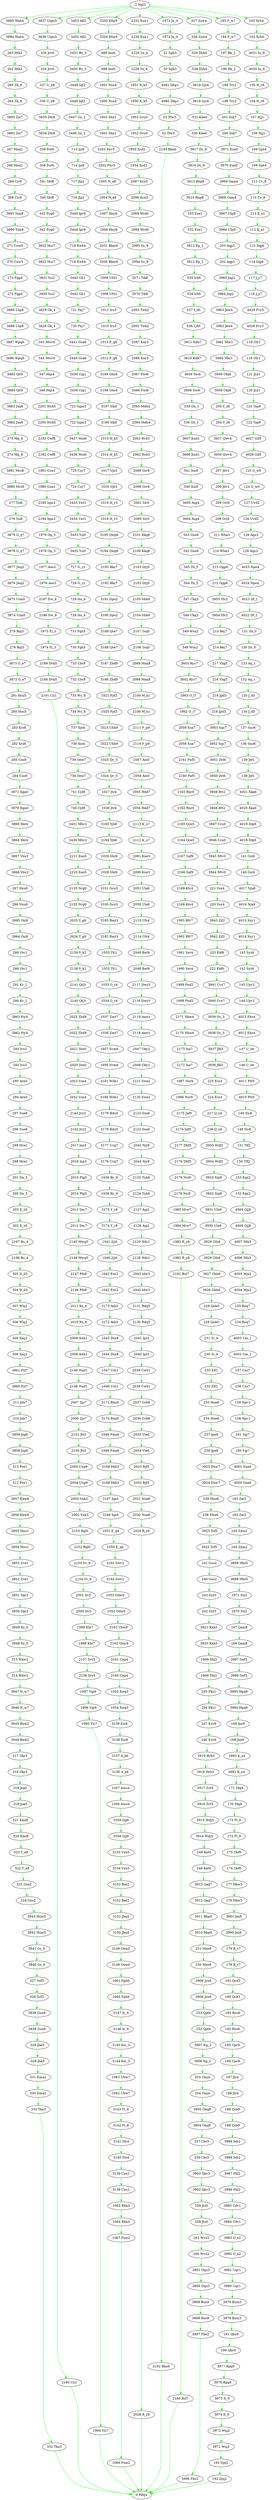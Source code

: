 digraph 3 {
	"-2 Ngl3";
	"4081 Dbp1";
	"4080 Dbp1";
	"4031 Iu_9";
	"4030 Iu_9";
	"4029 Fvy5";
	"4028 Fvy5";
	"4027 Gil0";
	"4026 Gil0";
	"4025 Npo4";
	"4024 Npo4";
	"4023 Df_1";
	"4022 Df_1";
	"4021 Xka6";
	"4020 Xka6";
	"4019 Dlp8";
	"4018 Dlp8";
	"4017 Nja8";
	"4016 Nja8";
	"4015 Xxy1";
	"4014 Xxy1";
	"4013 Ehs4";
	"4012 Ehs4";
	"4011 Ptf3";
	"4010 Ptf3";
	"4009 Ojj8";
	"4008 Ojj8";
	"4007 Nfa3";
	"4006 Nfa3";
	"4005 Mjx2";
	"4004 Mjx2";
	"4003 Cm_1";
	"4002 Cm_1";
	"4001 Sna8";
	"4000 Sna8";
	"3999 Hhc0";
	"3998 Hhc0";
	"3997 Gef3";
	"3996 Gef3";
	"3995 Hpq9";
	"3994 Hpq9";
	"3993 K_x4";
	"3992 K_x4";
	"3991 Jez8";
	"3990 Jez8";
	"3989 Ixb2";
	"3988 Ixb2";
	"3987 Fkl2";
	"3986 Fkl2";
	"3985 Cdv1";
	"3984 Cdv1";
	"3983 O_e2";
	"3982 O_e2";
	"3981 Uqr1";
	"3980 Uqr1";
	"3979 Bym3";
	"3978 Bym3";
	"3977 Rpg0";
	"3976 Rpg0";
	"3975 It_0";
	"3974 It_0";
	"3973 Wuj2";
	"3972 Wuj2";
	"3971 Eue0";
	"3970 Eue0";
	"3969 Oam4";
	"3968 Oam4";
	"3967 Ulp9";
	"3966 Ulp9";
	"3965 Jog2";
	"3964 Jog2";
	"3963 Jew4";
	"3962 Jew4";
	"3961 Nbc1";
	"3960 Nbc1";
	"3959 Obj8";
	"3958 Obj8";
	"3957 Qwv4";
	"3956 Qwv4";
	"3955 Yfc2";
	"3954 Yfc2";
	"3953 Sqc7";
	"3952 Sqc7";
	"3951 Drl6";
	"3950 Drl6";
	"3949 Rtt2";
	"3948 Rtt2";
	"3947 Ccu0";
	"3946 Ccu0";
	"3945 Mtv0";
	"3944 Mtv0";
	"3943 Zjl2";
	"3942 Zjl2";
	"3941 Cvx7";
	"3940 Cvx7";
	"3939 Os_3";
	"3938 Os_3";
	"3937 Jfk5";
	"3936 Jfk5";
	"3935 Wdf2";
	"3934 Wdf2";
	"3933 Sig9";
	"3932 Sig9";
	"3931 Ule8";
	"3930 Ule8";
	"3929 Ctb9";
	"3928 Ctb9";
	"3927 Ghh6";
	"3926 Ghh6";
	"3925 Duw7";
	"3924 Duw7";
	"3923 Tcf5";
	"3922 Tcf5";
	"3921 Rxk3";
	"3920 Rxk3";
	"3919 Hrh3";
	"3918 Hrh3";
	"3917 Zct5";
	"3916 Zct5";
	"3915 Wdj5";
	"3914 Wdj5";
	"3913 Qaq7";
	"3912 Qaq7";
	"3911 Bbp0";
	"3910 Bbp0";
	"3909 Jcu6";
	"3908 Jcu6";
	"3907 Kg_2";
	"3906 Kg_2";
	"3905 Onq9";
	"3904 Onq9";
	"3903 Qhv3";
	"3902 Qhv3";
	"3901 Oqu3";
	"3900 Oqu3";
	"3899 Buz9";
	"3898 Buz9";
	"3897 Fbs2";
	"3896 Fbs2";
	"3895 Wah4";
	"3894 Wah4";
	"3893 Zic7";
	"3892 Zic7";
	"3891 Sim8";
	"3890 Sim8";
	"3889 Utp9";
	"3888 Utp9";
	"3887 Wpq6";
	"3886 Wpq6";
	"3885 Qit0";
	"3884 Qit0";
	"3883 Joq6";
	"3882 Joq6";
	"3881 Mrz8";
	"3880 Mrz8";
	"3879 G_q7";
	"3878 G_q7";
	"3877 Jwq2";
	"3876 Jwq2";
	"3875 Uim0";
	"3874 Uim0";
	"3873 G_e7";
	"3872 G_e7";
	"3871 Kga0";
	"3870 Kga0";
	"3869 Xbt4";
	"3868 Xbt4";
	"3867 Vbx3";
	"3866 Vbx3";
	"3865 Ozi8";
	"3864 Ozi8";
	"3863 Piy4";
	"3862 Piy4";
	"3861 Pzl7";
	"3860 Pzl7";
	"3859 Jzg6";
	"3858 Jzg6";
	"3857 Kkw9";
	"3856 Kkw9";
	"3855 Mzo1";
	"3854 Mzo1";
	"3853 Zve1";
	"3852 Zve1";
	"3851 Dpi3";
	"3850 Dpi3";
	"3849 Xz_0";
	"3848 Xz_0";
	"3847 N_w7";
	"3846 N_w7";
	"3845 Bwk2";
	"3844 Bwk2";
	"3843 Hzm5";
	"3842 Hzm5";
	"3841 Gs_0";
	"3840 Gs_0";
	"3839 Gux8";
	"3838 Gux8";
	"3837 Uqm5";
	"3836 Uqm5";
	"3835 Zfn9";
	"3834 Zfn9";
	"3833 Hur7";
	"3832 Hur7";
	"3831 Ysi2";
	"3830 Ysi2";
	"3829 Ok_4";
	"3828 Ok_4";
	"3619 Gjc6";
	"3618 Gjc6";
	"3617 Dc_8";
	"3616 Dc_8";
	"3615 Rnp8";
	"3614 Rnp8";
	"3613 Ep_2";
	"3612 Ep_2";
	"3611 Kdb7";
	"3610 Kdb7";
	"3609 Yoc6";
	"3608 Yoc6";
	"3607 Knd1";
	"3606 Knd1";
	"3605 Asp4";
	"3604 Asp4";
	"3603 Ryc7";
	"3602 Ryc7";
	"3453 Afl2";
	"3452 Afl2";
	"3451 Bz_3";
	"3450 Bz_3";
	"3449 Iqf2";
	"3448 Iqf2";
	"3447 Gy_1";
	"3446 Gy_1";
	"3445 Ipr9";
	"3444 Ipr9";
	"3443 Gli1";
	"3442 Gli1";
	"3441 Gca6";
	"3440 Gca6";
	"3439 Cig1";
	"3438 Cig1";
	"3437 Mui6";
	"3436 Mui6";
	"3435 Ywt1";
	"3434 Ywt1";
	"3433 Yzi0";
	"3432 Yzi0";
	"3431 Mbv2";
	"3430 Mbv2";
	"3205 Efm9";
	"3204 Efm9";
	"3203 Pnv5";
	"3202 Pnv5";
	"3201 Bkm9";
	"3200 Bkm9";
	"3199 Gho4";
	"3198 Gho4";
	"3197 Slk0";
	"3196 Slk0";
	"3195 Qwp6";
	"3194 Qwp6";
	"3193 Bkc7";
	"3192 Bkc7";
	"3191 Dpo2";
	"3190 Dpo2";
	"3189 Qse7";
	"3188 Qse7";
	"3187 Zbd9";
	"3186 Zbd9";
	"3185 Yjb6";
	"3184 Yjb6";
	"3183 Rmt3";
	"3182 Rmt3";
	"3181 Wdh1";
	"3180 Wdh1";
	"3179 Bdu5";
	"3178 Bdu5";
	"3177 Ucq7";
	"3176 Ucq7";
	"3175 Y_r8";
	"3174 Y_r8";
	"3173 Atk3";
	"3172 Atk3";
	"3171 Bmj0";
	"3170 Bmj0";
	"3169 Mdi3";
	"3168 Mdi3";
	"3167 Iqe5";
	"3166 Iqe5";
	"3165 Swv2";
	"3164 Swv2";
	"3163 Vbm9";
	"3162 Vbm9";
	"3161 Cag4";
	"3160 Cag4";
	"3159 Eis8";
	"3158 Eis8";
	"3157 A_k6";
	"3156 A_k6";
	"3155 Vzu5";
	"3154 Vzu5";
	"3153 Bat2";
	"3152 Bat2";
	"3151 Jbq4";
	"3150 Jbq4";
	"3149 Owx0";
	"3148 Owx0";
	"3147 Iy_9";
	"3146 Iy_9";
	"3145 Kw_3";
	"3144 Kw_3";
	"3143 Yt_8";
	"3142 Yt_8";
	"3141 Sls4";
	"3140 Sls4";
	"3139 Cnu1";
	"3138 Cnu1";
	"2231 Eux1";
	"2230 Eux1";
	"2229 Yn_4";
	"2228 Yn_4";
	"2211 Eeo5";
	"2210 Eeo5";
	"2201 Wyk5";
	"2200 Wyk5";
	"2197 Bs_4";
	"2196 Bs_4";
	"2193 Bkn6";
	"2192 Bkn6";
	"2191 Cii1";
	"2190 Cii1";
	"2189 Dvk5";
	"2188 Dvk5";
	"2187 Ew_8";
	"2186 Ew_8";
	"2185 Iqm3";
	"2184 Iqm3";
	"2183 Cwf8";
	"2182 Cwf8";
	"2181 Bzl7";
	"2180 Bzl7";
	"2179 Nsi9";
	"2178 Nsi9";
	"2177 Dbf5";
	"2176 Dbf5";
	"2175 Jaf9";
	"2174 Jaf9";
	"2173 Ixa7";
	"2172 Ixa7";
	"2171 Nkw4";
	"2170 Nkw4";
	"2169 Ktc4";
	"2168 Ktc4";
	"2167 Saf9";
	"2166 Saf9";
	"2165 Qcx0";
	"2164 Qcx0";
	"2163 Rnr0";
	"2162 Rnr0";
	"2161 Pnf5";
	"2160 Pnf5";
	"2157 Srs5";
	"2156 Srs5";
	"2155 Vv_6";
	"2154 Vv_6";
	"2153 Rql0";
	"2152 Rql0";
	"2151 Jtt5";
	"2150 Jtt5";
	"2149 Nmf1";
	"2148 Nmf1";
	"2147 Pfo8";
	"2146 Pfo8";
	"2145 Mwq5";
	"2144 Mwq5";
	"2143 Jvy2";
	"2142 Jvy2";
	"2141 Qtj5";
	"2140 Qtj5";
	"2139 Y_k2";
	"2138 Y_k2";
	"2133 Nrg0";
	"2132 Nrg0";
	"2131 Rdq5";
	"2130 Rdq5";
	"2129 Ndz1";
	"2128 Ndz1";
	"2127 Aaj2";
	"2126 Aaj2";
	"2125 Tuh6";
	"2124 Tuh6";
	"2123 Sxa0";
	"2122 Sxa0";
	"2121 Swe2";
	"2120 Swe2";
	"2119 Aaw1";
	"2118 Aaw1";
	"2117 Dwy5";
	"2116 Dwy5";
	"2115 Cfs4";
	"2114 Cfs4";
	"2113 K_u7";
	"2112 K_u7";
	"2111 F_p9";
	"2110 F_p9";
	"2109 M_k1";
	"2108 M_k1";
	"2107 Tsq0";
	"2106 Tsq0";
	"2105 Vbb9";
	"2104 Vbb9";
	"2103 Dyj0";
	"2102 Dyj0";
	"2101 Kkq6";
	"2100 Kkq6";
	"2099 Giv8";
	"2098 Giv8";
	"2097 Kcn3";
	"2096 Kcn3";
	"2095 Ss_9";
	"2094 Ss_9";
	"2093 Twk2";
	"2092 Twk2";
	"2091 Kxe3";
	"2090 Kxe3";
	"2089 Man8";
	"2088 Man8";
	"2087 Eaz3";
	"2086 Eaz3";
	"2071 Tik8";
	"2070 Tik8";
	"2069 Wrd0";
	"2068 Wrd0";
	"2067 Fwi6";
	"2066 Fwi6";
	"2065 Mdh4";
	"2064 Mdh4";
	"2063 Rvb3";
	"2062 Rvb3";
	"2061 Sir0";
	"2060 Sir0";
	"2059 Esa7";
	"2058 Esa7";
	"2057 Aix0";
	"2056 Aix0";
	"2055 Hdd7";
	"2054 Hdd7";
	"2053 Vzn4";
	"2052 Vzn4";
	"2051 Ula6";
	"2050 Ula6";
	"2049 Bot9";
	"2048 Bot9";
	"2047 Oky2";
	"2046 Oky2";
	"2045 Njr9";
	"2044 Njr9";
	"2043 Idw3";
	"2042 Idw3";
	"2041 Ipi3";
	"2040 Ipi3";
	"2039 Cwh1";
	"2038 Cwh1";
	"2037 Ccb8";
	"2036 Ccb8";
	"2035 Vie6";
	"2034 Vie6";
	"2033 Bjf5";
	"2032 Bjf5";
	"2031 Nue6";
	"2030 Nue6";
	"2029 R_z9";
	"2028 R_z9";
	"2025 T_g0";
	"2024 T_g0";
	"2023 Zhd9";
	"2022 Zhd9";
	"2021 Doi0";
	"2020 Doi0";
	"2017 Ian5";
	"2016 Ian5";
	"2015 Plg5";
	"2014 Plg5";
	"2013 Teu7";
	"2012 Teu7";
	"2011 Rx_8";
	"2010 Rx_8";
	"2009 Awk1";
	"2008 Awk1";
	"2007 Zjc7";
	"2006 Zjc7";
	"2005 Uup9";
	"2004 Uup9";
	"2003 Vnk3";
	"2002 Vnk3";
	"2001 Iiv5";
	"2000 Iiv5";
	"1999 Kbi7";
	"1998 Kbi7";
	"1997 Vip9";
	"1996 Vip9";
	"1995 Ylc7";
	"1994 Ylc7";
	"1993 Rfv7";
	"1992 Rfv7";
	"1991 Yav4";
	"1990 Yav4";
	"1989 Pnd3";
	"1988 Pnd3";
	"1987 Nsr9";
	"1986 Nsr9";
	"1985 Mve7";
	"1984 Mve7";
	"1983 R_o9";
	"1982 R_o9";
	"1981 Gua1";
	"1980 Gua1";
	"1979 Op_5";
	"1978 Op_5";
	"1977 Aoo3";
	"1976 Aoo3";
	"1975 Fj_3";
	"1974 Fj_3";
	"1973 Jn_0";
	"1972 Jn_0";
	"1971 Dil2";
	"1970 Dil2";
	"1969 Yfq3";
	"1968 Yfq3";
	"1963 O_i7";
	"1962 O_i7";
	"1957 Svm6";
	"1956 Svm6";
	"1955 Xcd2";
	"1954 Xcd2";
	"1953 Gvy0";
	"1952 Gvy0";
	"1951 K_k5";
	"1950 K_k5";
	"1067 Fsm2";
	"1066 Fsm2";
	"1065 Rhk3";
	"1064 Rhk3";
	"1063 Ubw7";
	"1062 Ubw7";
	"1061 Fph6";
	"1060 Fph6";
	"1059 Gjj9";
	"1058 Gjj9";
	"1057 Awu4";
	"1056 Awu4";
	"1055 Xwq5";
	"1054 Xwq5";
	"1053 Gdw0";
	"1052 Gdw0";
	"1051 E_q4";
	"1050 E_q4";
	"1049 Fma6";
	"1048 Fma6";
	"1047 Unl1";
	"1046 Unl1";
	"1045 Dzx8";
	"1044 Dzx8";
	"1043 Eut2";
	"1042 Eut2";
	"1041 Zji6";
	"1040 Zji6";
	"1039 By_9";
	"1038 By_9";
	"1037 Zmt7";
	"1036 Zmt7";
	"1035 G_r4";
	"1034 G_r4";
	"1033 Tlt1";
	"1032 Tlt1";
	"1031 Gcu3";
	"1030 Gcu3";
	"1029 Ghl9";
	"1028 Ghl9";
	"1027 Jtr4";
	"1026 Jtr4";
	"1025 Qv_0";
	"1024 Qv_0";
	"1023 Ubh9";
	"1022 Ubh9";
	"1021 Pjd3";
	"1020 Pjd3";
	"1019 H_v5";
	"1018 H_v5";
	"1017 Vjb3";
	"1016 Vjb3";
	"1015 H_k3";
	"1014 H_k3";
	"1013 P_q8";
	"1012 P_q8";
	"1011 Iru5";
	"1010 Iru5";
	"1009 Ufd1";
	"1008 Ufd1";
	"1007 Hny6";
	"1006 Hny6";
	"1005 N_a8";
	"1004 N_a8";
	"1003 Shn1";
	"1002 Shn1";
	"1001 Nco4";
	"1000 Nco4";
	"999 Ieu6";
	"998 Ieu6";
	"741 Cjd9";
	"740 Cjd9";
	"739 Oew7";
	"738 Oew7";
	"737 Xie4";
	"736 Xie4";
	"735 Ws_8";
	"734 Ws_8";
	"733 Cbr9";
	"732 Cbr9";
	"731 Fgh5";
	"730 Fgh5";
	"729 Hn_4";
	"728 Hn_4";
	"727 G_z1";
	"726 G_z1";
	"725 Csy7";
	"724 Csy7";
	"723 Ggm5";
	"722 Ggm5";
	"721 Pxj7";
	"720 Pxj7";
	"719 Ewk4";
	"718 Ewk4";
	"717 Jlp2";
	"716 Jlp2";
	"715 Ijz9";
	"714 Ijz9";
	"549 Wsx2";
	"548 Wsx2";
	"547 Ckq3";
	"546 Ckq3";
	"545 Tb_5";
	"544 Tb_5";
	"543 Gxo8";
	"542 Gxo8";
	"541 Sni0";
	"540 Sni0";
	"539 Gb_1";
	"538 Gb_1";
	"537 I_d0";
	"536 I_d0";
	"535 Irh8";
	"534 Irh8";
	"533 Eze1";
	"532 Eze1";
	"531 Kbe0";
	"530 Kbe0";
	"529 Dyk0";
	"528 Dyk0";
	"527 Zzw4";
	"526 Zzw4";
	"347 Hqs4";
	"346 Hqs4";
	"345 Mwv0";
	"344 Mwv0";
	"343 Pyg0";
	"342 Pyg0";
	"341 Sbl8";
	"340 Sbl8";
	"339 Put6";
	"338 Put6";
	"337 U_b8";
	"336 U_b8";
	"335 Jrv6";
	"334 Jrv6";
	"333 Tkn3";
	"332 Tkn3";
	"331 Ema2";
	"330 Ema2";
	"329 Jhk5";
	"328 Jhk5";
	"327 Szf3";
	"326 Szf3";
	"325 Gzo2";
	"324 Gzo2";
	"323 T_a9";
	"322 T_a9";
	"321 Kml8";
	"320 Kml8";
	"319 Joa0";
	"318 Joa0";
	"317 Okr3";
	"316 Okr3";
	"315 Wkw2";
	"314 Wkw2";
	"313 Pre1";
	"312 Pre1";
	"311 Jnb7";
	"310 Jnb7";
	"309 Xmj1";
	"308 Xmj1";
	"307 Wlq1";
	"306 Wlq1";
	"305 D_d3";
	"304 D_d3";
	"303 E_z0";
	"302 E_z0";
	"301 Dn_5";
	"300 Dn_5";
	"299 Mra1";
	"298 Mra1";
	"297 Sue8";
	"296 Sue8";
	"295 Arx0";
	"294 Arx0";
	"293 Ivs3";
	"292 Ivs3";
	"291 Kr_1";
	"290 Kr_1";
	"289 Oiv1";
	"288 Oiv1";
	"287 Nxu8";
	"286 Nxu8";
	"285 Coo9";
	"284 Coo9";
	"283 Xrz6";
	"282 Xrz6";
	"281 Hcu5";
	"280 Hcu5";
	"279 Bqi3";
	"278 Bqi3";
	"277 Tsi6";
	"276 Tsi6";
	"275 Mp_8";
	"274 Mp_8";
	"273 Fgp0";
	"272 Fgp0";
	"271 Cuw5";
	"270 Cuw5";
	"269 Csi0";
	"268 Csi0";
	"267 Moq1";
	"266 Moq1";
	"265 Zh_6";
	"264 Zh_6";
	"263 Htk2";
	"262 Htk2";
	"261 Wvu2";
	"260 Wvu2";
	"259 Jtz0";
	"258 Jtz0";
	"257 Cbt3";
	"256 Cbt3";
	"255 Tmj4";
	"254 Tmj4";
	"253 Qjd4";
	"252 Qjd4";
	"251 Mxo9";
	"250 Mxo9";
	"249 Kof4";
	"248 Kof4";
	"247 Ezv9";
	"246 Ezv9";
	"245 Fkz1";
	"244 Fkz1";
	"243 Gyl3";
	"242 Gyl3";
	"241 Gso2";
	"240 Gso2";
	"239 Mxe6";
	"238 Mxe6";
	"237 Jpe8";
	"236 Jpe8";
	"235 Hue8";
	"234 Hue8";
	"233 Eif1";
	"232 Eif1";
	"231 Tc_6";
	"230 Tc_6";
	"229 Qnb0";
	"228 Qnb0";
	"227 Q_x4";
	"226 Q_x4";
	"225 Ess5";
	"224 Ess5";
	"223 Ekf6";
	"222 Ekf6";
	"221 Yux4";
	"220 Yux4";
	"219 Jpd3";
	"218 Jpd3";
	"217 Yhg5";
	"216 Yhg5";
	"215 Bej7";
	"214 Bej7";
	"213 Ogp6";
	"212 Ogp6";
	"211 Wba3";
	"210 Wba3";
	"209 Ori9";
	"208 Ori9";
	"207 Jdv2";
	"206 Jdv2";
	"205 Y_z6";
	"204 Y_z6";
	"203 Aqp3";
	"202 Aqp3";
	"201 Ssk7";
	"200 Ssk7";
	"199 Trs2";
	"198 Trs2";
	"197 Bk_2";
	"196 Bk_2";
	"195 P_w7";
	"194 P_w7";
	"193 Djq2";
	"192 Djq2";
	"191 Qbc0";
	"190 Qbc0";
	"189 Zxb9";
	"188 Zxb9";
	"187 Jlr4";
	"186 Jlr4";
	"185 Cpc9";
	"184 Cpc9";
	"183 Rso9";
	"182 Rso9";
	"181 Qcd3";
	"180 Qcd3";
	"179 R_s7";
	"178 R_s7";
	"177 Hkw3";
	"176 Hkw3";
	"175 Obf0";
	"174 Obf0";
	"173 Fl_9";
	"172 Fl_9";
	"171 Sfq9";
	"170 Sfq9";
	"169 Jxe9";
	"168 Jxe9";
	"167 Qam8";
	"166 Qam8";
	"165 Znm2";
	"164 Znm2";
	"163 Zei3";
	"162 Zei3";
	"161 Yqj7";
	"160 Yqj7";
	"159 Npv1";
	"158 Npv1";
	"157 Cxz7";
	"156 Cxz7";
	"155 Roq7";
	"154 Roq7";
	"153 Eqx2";
	"152 Eqx2";
	"151 Tlf2";
	"150 Tlf2";
	"149 Sls8";
	"148 Sls8";
	"147 U_x6";
	"146 U_x6";
	"145 Upv2";
	"144 Upv2";
	"143 Syz6";
	"142 Syz6";
	"141 Gis9";
	"140 Gis9";
	"139 Jof1";
	"138 Jof1";
	"137 Suo6";
	"136 Suo6";
	"135 J_d5";
	"134 J_d5";
	"133 Aq_1";
	"132 Aq_1";
	"131 Dz_0";
	"130 Dz_0";
	"129 Aqx3";
	"128 Aqx3";
	"127 Uvd2";
	"126 Uvd2";
	"125 G_w0";
	"124 G_w0";
	"123 Taa9";
	"122 Taa9";
	"121 Jza1";
	"120 Jza1";
	"119 Olr1";
	"118 Olr1";
	"117 J_y7";
	"116 J_y7";
	"115 Dqj6";
	"114 Dqj6";
	"113 K_a1";
	"112 K_a1";
	"111 Cv_8";
	"110 Cv_8";
	"109 Gpt4";
	"108 Gpt4";
	"107 Njj1";
	"106 Njj1";
	"105 H_r9";
	"104 H_r9";
	"103 Xrh4";
	"102 Xrh4";
	"53 Tfw3";
	"52 Tfw3";
	"51 Sgh3";
	"50 Sgh3";
	"0 Mfq4";
	"50 Sgh3" -> "4081 Dbp1" [dir = forward color = "green"];
	"4081 Dbp1" -> "4080 Dbp1" [dir = forward color = "green"];
	"102 Xrh4" -> "4031 Iu_9" [dir = forward color = "green"];
	"4031 Iu_9" -> "4030 Iu_9" [dir = forward color = "green"];
	"116 J_y7" -> "4029 Fvy5" [dir = forward color = "green"];
	"4029 Fvy5" -> "4028 Fvy5" [dir = forward color = "green"];
	"122 Taa9" -> "4027 Gil0" [dir = forward color = "green"];
	"4027 Gil0" -> "4026 Gil0" [dir = forward color = "green"];
	"128 Aqx3" -> "4025 Npo4" [dir = forward color = "green"];
	"4025 Npo4" -> "4024 Npo4" [dir = forward color = "green"];
	"4024 Npo4" -> "4023 Df_1" [dir = forward color = "green"];
	"4023 Df_1" -> "4022 Df_1" [dir = forward color = "green"];
	"138 Jof1" -> "4021 Xka6" [dir = forward color = "green"];
	"4021 Xka6" -> "4020 Xka6" [dir = forward color = "green"];
	"4020 Xka6" -> "4019 Dlp8" [dir = forward color = "green"];
	"4019 Dlp8" -> "4018 Dlp8" [dir = forward color = "green"];
	"140 Gis9" -> "4017 Nja8" [dir = forward color = "green"];
	"4017 Nja8" -> "4016 Nja8" [dir = forward color = "green"];
	"4016 Nja8" -> "4015 Xxy1" [dir = forward color = "green"];
	"4015 Xxy1" -> "4014 Xxy1" [dir = forward color = "green"];
	"144 Upv2" -> "4013 Ehs4" [dir = forward color = "green"];
	"4013 Ehs4" -> "4012 Ehs4" [dir = forward color = "green"];
	"146 U_x6" -> "4011 Ptf3" [dir = forward color = "green"];
	"4011 Ptf3" -> "4010 Ptf3" [dir = forward color = "green"];
	"152 Eqx2" -> "4009 Ojj8" [dir = forward color = "green"];
	"4009 Ojj8" -> "4008 Ojj8" [dir = forward color = "green"];
	"4008 Ojj8" -> "4007 Nfa3" [dir = forward color = "green"];
	"4007 Nfa3" -> "4006 Nfa3" [dir = forward color = "green"];
	"4006 Nfa3" -> "4005 Mjx2" [dir = forward color = "green"];
	"4005 Mjx2" -> "4004 Mjx2" [dir = forward color = "green"];
	"154 Roq7" -> "4003 Cm_1" [dir = forward color = "green"];
	"4003 Cm_1" -> "4002 Cm_1" [dir = forward color = "green"];
	"160 Yqj7" -> "4001 Sna8" [dir = forward color = "green"];
	"4001 Sna8" -> "4000 Sna8" [dir = forward color = "green"];
	"164 Znm2" -> "3999 Hhc0" [dir = forward color = "green"];
	"3999 Hhc0" -> "3998 Hhc0" [dir = forward color = "green"];
	"166 Qam8" -> "3997 Gef3" [dir = forward color = "green"];
	"3997 Gef3" -> "3996 Gef3" [dir = forward color = "green"];
	"3996 Gef3" -> "3995 Hpq9" [dir = forward color = "green"];
	"3995 Hpq9" -> "3994 Hpq9" [dir = forward color = "green"];
	"168 Jxe9" -> "3993 K_x4" [dir = forward color = "green"];
	"3993 K_x4" -> "3992 K_x4" [dir = forward color = "green"];
	"176 Hkw3" -> "3991 Jez8" [dir = forward color = "green"];
	"3991 Jez8" -> "3990 Jez8" [dir = forward color = "green"];
	"188 Zxb9" -> "3989 Ixb2" [dir = forward color = "green"];
	"3989 Ixb2" -> "3988 Ixb2" [dir = forward color = "green"];
	"3988 Ixb2" -> "3987 Fkl2" [dir = forward color = "green"];
	"3987 Fkl2" -> "3986 Fkl2" [dir = forward color = "green"];
	"3986 Fkl2" -> "3985 Cdv1" [dir = forward color = "green"];
	"3985 Cdv1" -> "3984 Cdv1" [dir = forward color = "green"];
	"3984 Cdv1" -> "3983 O_e2" [dir = forward color = "green"];
	"3983 O_e2" -> "3982 O_e2" [dir = forward color = "green"];
	"3982 O_e2" -> "3981 Uqr1" [dir = forward color = "green"];
	"3981 Uqr1" -> "3980 Uqr1" [dir = forward color = "green"];
	"3980 Uqr1" -> "3979 Bym3" [dir = forward color = "green"];
	"3979 Bym3" -> "3978 Bym3" [dir = forward color = "green"];
	"190 Qbc0" -> "3977 Rpg0" [dir = forward color = "green"];
	"3977 Rpg0" -> "3976 Rpg0" [dir = forward color = "green"];
	"3976 Rpg0" -> "3975 It_0" [dir = forward color = "green"];
	"3975 It_0" -> "3974 It_0" [dir = forward color = "green"];
	"3974 It_0" -> "3973 Wuj2" [dir = forward color = "green"];
	"3973 Wuj2" -> "3972 Wuj2" [dir = forward color = "green"];
	"200 Ssk7" -> "3971 Eue0" [dir = forward color = "green"];
	"3971 Eue0" -> "3970 Eue0" [dir = forward color = "green"];
	"3970 Eue0" -> "3969 Oam4" [dir = forward color = "green"];
	"3969 Oam4" -> "3968 Oam4" [dir = forward color = "green"];
	"3968 Oam4" -> "3967 Ulp9" [dir = forward color = "green"];
	"3967 Ulp9" -> "3966 Ulp9" [dir = forward color = "green"];
	"202 Aqp3" -> "3965 Jog2" [dir = forward color = "green"];
	"3965 Jog2" -> "3964 Jog2" [dir = forward color = "green"];
	"3964 Jog2" -> "3963 Jew4" [dir = forward color = "green"];
	"3963 Jew4" -> "3962 Jew4" [dir = forward color = "green"];
	"3962 Jew4" -> "3961 Nbc1" [dir = forward color = "green"];
	"3961 Nbc1" -> "3960 Nbc1" [dir = forward color = "green"];
	"3960 Nbc1" -> "3959 Obj8" [dir = forward color = "green"];
	"3959 Obj8" -> "3958 Obj8" [dir = forward color = "green"];
	"204 Y_z6" -> "3957 Qwv4" [dir = forward color = "green"];
	"3957 Qwv4" -> "3956 Qwv4" [dir = forward color = "green"];
	"212 Ogp6" -> "3955 Yfc2" [dir = forward color = "green"];
	"3955 Yfc2" -> "3954 Yfc2" [dir = forward color = "green"];
	"218 Jpd3" -> "3953 Sqc7" [dir = forward color = "green"];
	"3953 Sqc7" -> "3952 Sqc7" [dir = forward color = "green"];
	"3952 Sqc7" -> "3951 Drl6" [dir = forward color = "green"];
	"3951 Drl6" -> "3950 Drl6" [dir = forward color = "green"];
	"3950 Drl6" -> "3949 Rtt2" [dir = forward color = "green"];
	"3949 Rtt2" -> "3948 Rtt2" [dir = forward color = "green"];
	"3948 Rtt2" -> "3947 Ccu0" [dir = forward color = "green"];
	"3947 Ccu0" -> "3946 Ccu0" [dir = forward color = "green"];
	"3946 Ccu0" -> "3945 Mtv0" [dir = forward color = "green"];
	"3945 Mtv0" -> "3944 Mtv0" [dir = forward color = "green"];
	"220 Yux4" -> "3943 Zjl2" [dir = forward color = "green"];
	"3943 Zjl2" -> "3942 Zjl2" [dir = forward color = "green"];
	"222 Ekf6" -> "3941 Cvx7" [dir = forward color = "green"];
	"3941 Cvx7" -> "3940 Cvx7" [dir = forward color = "green"];
	"3940 Cvx7" -> "3939 Os_3" [dir = forward color = "green"];
	"3939 Os_3" -> "3938 Os_3" [dir = forward color = "green"];
	"3938 Os_3" -> "3937 Jfk5" [dir = forward color = "green"];
	"3937 Jfk5" -> "3936 Jfk5" [dir = forward color = "green"];
	"226 Q_x4" -> "3935 Wdf2" [dir = forward color = "green"];
	"3935 Wdf2" -> "3934 Wdf2" [dir = forward color = "green"];
	"3934 Wdf2" -> "3933 Sig9" [dir = forward color = "green"];
	"3933 Sig9" -> "3932 Sig9" [dir = forward color = "green"];
	"3932 Sig9" -> "3931 Ule8" [dir = forward color = "green"];
	"3931 Ule8" -> "3930 Ule8" [dir = forward color = "green"];
	"3930 Ule8" -> "3929 Ctb9" [dir = forward color = "green"];
	"3929 Ctb9" -> "3928 Ctb9" [dir = forward color = "green"];
	"3928 Ctb9" -> "3927 Ghh6" [dir = forward color = "green"];
	"3927 Ghh6" -> "3926 Ghh6" [dir = forward color = "green"];
	"236 Jpe8" -> "3925 Duw7" [dir = forward color = "green"];
	"3925 Duw7" -> "3924 Duw7" [dir = forward color = "green"];
	"238 Mxe6" -> "3923 Tcf5" [dir = forward color = "green"];
	"3923 Tcf5" -> "3922 Tcf5" [dir = forward color = "green"];
	"242 Gyl3" -> "3921 Rxk3" [dir = forward color = "green"];
	"3921 Rxk3" -> "3920 Rxk3" [dir = forward color = "green"];
	"246 Ezv9" -> "3919 Hrh3" [dir = forward color = "green"];
	"3919 Hrh3" -> "3918 Hrh3" [dir = forward color = "green"];
	"3918 Hrh3" -> "3917 Zct5" [dir = forward color = "green"];
	"3917 Zct5" -> "3916 Zct5" [dir = forward color = "green"];
	"3916 Zct5" -> "3915 Wdj5" [dir = forward color = "green"];
	"3915 Wdj5" -> "3914 Wdj5" [dir = forward color = "green"];
	"248 Kof4" -> "3913 Qaq7" [dir = forward color = "green"];
	"3913 Qaq7" -> "3912 Qaq7" [dir = forward color = "green"];
	"3912 Qaq7" -> "3911 Bbp0" [dir = forward color = "green"];
	"3911 Bbp0" -> "3910 Bbp0" [dir = forward color = "green"];
	"250 Mxo9" -> "3909 Jcu6" [dir = forward color = "green"];
	"3909 Jcu6" -> "3908 Jcu6" [dir = forward color = "green"];
	"252 Qjd4" -> "3907 Kg_2" [dir = forward color = "green"];
	"3907 Kg_2" -> "3906 Kg_2" [dir = forward color = "green"];
	"254 Tmj4" -> "3905 Onq9" [dir = forward color = "green"];
	"3905 Onq9" -> "3904 Onq9" [dir = forward color = "green"];
	"256 Cbt3" -> "3903 Qhv3" [dir = forward color = "green"];
	"3903 Qhv3" -> "3902 Qhv3" [dir = forward color = "green"];
	"260 Wvu2" -> "3901 Oqu3" [dir = forward color = "green"];
	"3901 Oqu3" -> "3900 Oqu3" [dir = forward color = "green"];
	"3900 Oqu3" -> "3899 Buz9" [dir = forward color = "green"];
	"3899 Buz9" -> "3898 Buz9" [dir = forward color = "green"];
	"3898 Buz9" -> "3897 Fbs2" [dir = forward color = "green"];
	"3897 Fbs2" -> "3896 Fbs2" [dir = forward color = "green"];
	"-2 Ngl3" -> "3895 Wah4" [dir = forward color = "green"];
	"3895 Wah4" -> "3894 Wah4" [dir = forward color = "green"];
	"264 Zh_6" -> "3893 Zic7" [dir = forward color = "green"];
	"3893 Zic7" -> "3892 Zic7" [dir = forward color = "green"];
	"268 Csi0" -> "3891 Sim8" [dir = forward color = "green"];
	"3891 Sim8" -> "3890 Sim8" [dir = forward color = "green"];
	"272 Fgp0" -> "3889 Utp9" [dir = forward color = "green"];
	"3889 Utp9" -> "3888 Utp9" [dir = forward color = "green"];
	"3888 Utp9" -> "3887 Wpq6" [dir = forward color = "green"];
	"3887 Wpq6" -> "3886 Wpq6" [dir = forward color = "green"];
	"3886 Wpq6" -> "3885 Qit0" [dir = forward color = "green"];
	"3885 Qit0" -> "3884 Qit0" [dir = forward color = "green"];
	"3884 Qit0" -> "3883 Joq6" [dir = forward color = "green"];
	"3883 Joq6" -> "3882 Joq6" [dir = forward color = "green"];
	"274 Mp_8" -> "3881 Mrz8" [dir = forward color = "green"];
	"3881 Mrz8" -> "3880 Mrz8" [dir = forward color = "green"];
	"276 Tsi6" -> "3879 G_q7" [dir = forward color = "green"];
	"3879 G_q7" -> "3878 G_q7" [dir = forward color = "green"];
	"3878 G_q7" -> "3877 Jwq2" [dir = forward color = "green"];
	"3877 Jwq2" -> "3876 Jwq2" [dir = forward color = "green"];
	"3876 Jwq2" -> "3875 Uim0" [dir = forward color = "green"];
	"3875 Uim0" -> "3874 Uim0" [dir = forward color = "green"];
	"278 Bqi3" -> "3873 G_e7" [dir = forward color = "green"];
	"3873 G_e7" -> "3872 G_e7" [dir = forward color = "green"];
	"284 Coo9" -> "3871 Kga0" [dir = forward color = "green"];
	"3871 Kga0" -> "3870 Kga0" [dir = forward color = "green"];
	"3870 Kga0" -> "3869 Xbt4" [dir = forward color = "green"];
	"3869 Xbt4" -> "3868 Xbt4" [dir = forward color = "green"];
	"3868 Xbt4" -> "3867 Vbx3" [dir = forward color = "green"];
	"3867 Vbx3" -> "3866 Vbx3" [dir = forward color = "green"];
	"286 Nxu8" -> "3865 Ozi8" [dir = forward color = "green"];
	"3865 Ozi8" -> "3864 Ozi8" [dir = forward color = "green"];
	"290 Kr_1" -> "3863 Piy4" [dir = forward color = "green"];
	"3863 Piy4" -> "3862 Piy4" [dir = forward color = "green"];
	"308 Xmj1" -> "3861 Pzl7" [dir = forward color = "green"];
	"3861 Pzl7" -> "3860 Pzl7" [dir = forward color = "green"];
	"310 Jnb7" -> "3859 Jzg6" [dir = forward color = "green"];
	"3859 Jzg6" -> "3858 Jzg6" [dir = forward color = "green"];
	"312 Pre1" -> "3857 Kkw9" [dir = forward color = "green"];
	"3857 Kkw9" -> "3856 Kkw9" [dir = forward color = "green"];
	"3856 Kkw9" -> "3855 Mzo1" [dir = forward color = "green"];
	"3855 Mzo1" -> "3854 Mzo1" [dir = forward color = "green"];
	"3854 Mzo1" -> "3853 Zve1" [dir = forward color = "green"];
	"3853 Zve1" -> "3852 Zve1" [dir = forward color = "green"];
	"3852 Zve1" -> "3851 Dpi3" [dir = forward color = "green"];
	"3851 Dpi3" -> "3850 Dpi3" [dir = forward color = "green"];
	"3850 Dpi3" -> "3849 Xz_0" [dir = forward color = "green"];
	"3849 Xz_0" -> "3848 Xz_0" [dir = forward color = "green"];
	"314 Wkw2" -> "3847 N_w7" [dir = forward color = "green"];
	"3847 N_w7" -> "3846 N_w7" [dir = forward color = "green"];
	"3846 N_w7" -> "3845 Bwk2" [dir = forward color = "green"];
	"3845 Bwk2" -> "3844 Bwk2" [dir = forward color = "green"];
	"324 Gzo2" -> "3843 Hzm5" [dir = forward color = "green"];
	"3843 Hzm5" -> "3842 Hzm5" [dir = forward color = "green"];
	"3842 Hzm5" -> "3841 Gs_0" [dir = forward color = "green"];
	"3841 Gs_0" -> "3840 Gs_0" [dir = forward color = "green"];
	"326 Szf3" -> "3839 Gux8" [dir = forward color = "green"];
	"3839 Gux8" -> "3838 Gux8" [dir = forward color = "green"];
	"-2 Ngl3" -> "3837 Uqm5" [dir = forward color = "green"];
	"3837 Uqm5" -> "3836 Uqm5" [dir = forward color = "green"];
	"336 U_b8" -> "3835 Zfn9" [dir = forward color = "green"];
	"3835 Zfn9" -> "3834 Zfn9" [dir = forward color = "green"];
	"342 Pyg0" -> "3833 Hur7" [dir = forward color = "green"];
	"3833 Hur7" -> "3832 Hur7" [dir = forward color = "green"];
	"3832 Hur7" -> "3831 Ysi2" [dir = forward color = "green"];
	"3831 Ysi2" -> "3830 Ysi2" [dir = forward color = "green"];
	"3830 Ysi2" -> "3829 Ok_4" [dir = forward color = "green"];
	"3829 Ok_4" -> "3828 Ok_4" [dir = forward color = "green"];
	"528 Dyk0" -> "3619 Gjc6" [dir = forward color = "green"];
	"3619 Gjc6" -> "3618 Gjc6" [dir = forward color = "green"];
	"530 Kbe0" -> "3617 Dc_8" [dir = forward color = "green"];
	"3617 Dc_8" -> "3616 Dc_8" [dir = forward color = "green"];
	"3616 Dc_8" -> "3615 Rnp8" [dir = forward color = "green"];
	"3615 Rnp8" -> "3614 Rnp8" [dir = forward color = "green"];
	"532 Eze1" -> "3613 Ep_2" [dir = forward color = "green"];
	"3613 Ep_2" -> "3612 Ep_2" [dir = forward color = "green"];
	"536 I_d0" -> "3611 Kdb7" [dir = forward color = "green"];
	"3611 Kdb7" -> "3610 Kdb7" [dir = forward color = "green"];
	"3610 Kdb7" -> "3609 Yoc6" [dir = forward color = "green"];
	"3609 Yoc6" -> "3608 Yoc6" [dir = forward color = "green"];
	"538 Gb_1" -> "3607 Knd1" [dir = forward color = "green"];
	"3607 Knd1" -> "3606 Knd1" [dir = forward color = "green"];
	"540 Sni0" -> "3605 Asp4" [dir = forward color = "green"];
	"3605 Asp4" -> "3604 Asp4" [dir = forward color = "green"];
	"548 Wsx2" -> "3603 Ryc7" [dir = forward color = "green"];
	"3603 Ryc7" -> "3602 Ryc7" [dir = forward color = "green"];
	"-2 Ngl3" -> "3453 Afl2" [dir = forward color = "green"];
	"3453 Afl2" -> "3452 Afl2" [dir = forward color = "green"];
	"3452 Afl2" -> "3451 Bz_3" [dir = forward color = "green"];
	"3451 Bz_3" -> "3450 Bz_3" [dir = forward color = "green"];
	"3450 Bz_3" -> "3449 Iqf2" [dir = forward color = "green"];
	"3449 Iqf2" -> "3448 Iqf2" [dir = forward color = "green"];
	"3448 Iqf2" -> "3447 Gy_1" [dir = forward color = "green"];
	"3447 Gy_1" -> "3446 Gy_1" [dir = forward color = "green"];
	"716 Jlp2" -> "3445 Ipr9" [dir = forward color = "green"];
	"3445 Ipr9" -> "3444 Ipr9" [dir = forward color = "green"];
	"718 Ewk4" -> "3443 Gli1" [dir = forward color = "green"];
	"3443 Gli1" -> "3442 Gli1" [dir = forward color = "green"];
	"720 Pxj7" -> "3441 Gca6" [dir = forward color = "green"];
	"3441 Gca6" -> "3440 Gca6" [dir = forward color = "green"];
	"3440 Gca6" -> "3439 Cig1" [dir = forward color = "green"];
	"3439 Cig1" -> "3438 Cig1" [dir = forward color = "green"];
	"722 Ggm5" -> "3437 Mui6" [dir = forward color = "green"];
	"3437 Mui6" -> "3436 Mui6" [dir = forward color = "green"];
	"724 Csy7" -> "3435 Ywt1" [dir = forward color = "green"];
	"3435 Ywt1" -> "3434 Ywt1" [dir = forward color = "green"];
	"3434 Ywt1" -> "3433 Yzi0" [dir = forward color = "green"];
	"3433 Yzi0" -> "3432 Yzi0" [dir = forward color = "green"];
	"740 Cjd9" -> "3431 Mbv2" [dir = forward color = "green"];
	"3431 Mbv2" -> "3430 Mbv2" [dir = forward color = "green"];
	"-2 Ngl3" -> "3205 Efm9" [dir = forward color = "green"];
	"3205 Efm9" -> "3204 Efm9" [dir = forward color = "green"];
	"1002 Shn1" -> "3203 Pnv5" [dir = forward color = "green"];
	"3203 Pnv5" -> "3202 Pnv5" [dir = forward color = "green"];
	"1006 Hny6" -> "3201 Bkm9" [dir = forward color = "green"];
	"3201 Bkm9" -> "3200 Bkm9" [dir = forward color = "green"];
	"1012 P_q8" -> "3199 Gho4" [dir = forward color = "green"];
	"3199 Gho4" -> "3198 Gho4" [dir = forward color = "green"];
	"3198 Gho4" -> "3197 Slk0" [dir = forward color = "green"];
	"3197 Slk0" -> "3196 Slk0" [dir = forward color = "green"];
	"1018 H_v5" -> "3195 Qwp6" [dir = forward color = "green"];
	"3195 Qwp6" -> "3194 Qwp6" [dir = forward color = "green"];
	"3194 Qwp6" -> "3193 Bkc7" [dir = forward color = "green"];
	"3193 Bkc7" -> "3192 Bkc7" [dir = forward color = "green"];
	"3192 Bkc7" -> "3191 Dpo2" [dir = forward color = "green"];
	"3191 Dpo2" -> "3190 Dpo2" [dir = forward color = "green"];
	"3190 Dpo2" -> "3189 Qse7" [dir = forward color = "green"];
	"3189 Qse7" -> "3188 Qse7" [dir = forward color = "green"];
	"3188 Qse7" -> "3187 Zbd9" [dir = forward color = "green"];
	"3187 Zbd9" -> "3186 Zbd9" [dir = forward color = "green"];
	"1026 Jtr4" -> "3185 Yjb6" [dir = forward color = "green"];
	"3185 Yjb6" -> "3184 Yjb6" [dir = forward color = "green"];
	"1030 Gcu3" -> "3183 Rmt3" [dir = forward color = "green"];
	"3183 Rmt3" -> "3182 Rmt3" [dir = forward color = "green"];
	"1956 Svm6" -> "3181 Wdh1" [dir = forward color = "green"];
	"3181 Wdh1" -> "3180 Wdh1" [dir = forward color = "green"];
	"3180 Wdh1" -> "3179 Bdu5" [dir = forward color = "green"];
	"3179 Bdu5" -> "3178 Bdu5" [dir = forward color = "green"];
	"3178 Bdu5" -> "3177 Ucq7" [dir = forward color = "green"];
	"3177 Ucq7" -> "3176 Ucq7" [dir = forward color = "green"];
	"1038 By_9" -> "3175 Y_r8" [dir = forward color = "green"];
	"3175 Y_r8" -> "3174 Y_r8" [dir = forward color = "green"];
	"1042 Eut2" -> "3173 Atk3" [dir = forward color = "green"];
	"3173 Atk3" -> "3172 Atk3" [dir = forward color = "green"];
	"1046 Unl1" -> "3171 Bmj0" [dir = forward color = "green"];
	"3171 Bmj0" -> "3170 Bmj0" [dir = forward color = "green"];
	"1048 Fma6" -> "3169 Mdi3" [dir = forward color = "green"];
	"3169 Mdi3" -> "3168 Mdi3" [dir = forward color = "green"];
	"3168 Mdi3" -> "3167 Iqe5" [dir = forward color = "green"];
	"3167 Iqe5" -> "3166 Iqe5" [dir = forward color = "green"];
	"1050 E_q4" -> "3165 Swv2" [dir = forward color = "green"];
	"3165 Swv2" -> "3164 Swv2" [dir = forward color = "green"];
	"1052 Gdw0" -> "3163 Vbm9" [dir = forward color = "green"];
	"3163 Vbm9" -> "3162 Vbm9" [dir = forward color = "green"];
	"3162 Vbm9" -> "3161 Cag4" [dir = forward color = "green"];
	"3161 Cag4" -> "3160 Cag4" [dir = forward color = "green"];
	"1054 Xwq5" -> "3159 Eis8" [dir = forward color = "green"];
	"3159 Eis8" -> "3158 Eis8" [dir = forward color = "green"];
	"3158 Eis8" -> "3157 A_k6" [dir = forward color = "green"];
	"3157 A_k6" -> "3156 A_k6" [dir = forward color = "green"];
	"1058 Gjj9" -> "3155 Vzu5" [dir = forward color = "green"];
	"3155 Vzu5" -> "3154 Vzu5" [dir = forward color = "green"];
	"3154 Vzu5" -> "3153 Bat2" [dir = forward color = "green"];
	"3153 Bat2" -> "3152 Bat2" [dir = forward color = "green"];
	"3152 Bat2" -> "3151 Jbq4" [dir = forward color = "green"];
	"3151 Jbq4" -> "3150 Jbq4" [dir = forward color = "green"];
	"3150 Jbq4" -> "3149 Owx0" [dir = forward color = "green"];
	"3149 Owx0" -> "3148 Owx0" [dir = forward color = "green"];
	"1060 Fph6" -> "3147 Iy_9" [dir = forward color = "green"];
	"3147 Iy_9" -> "3146 Iy_9" [dir = forward color = "green"];
	"3146 Iy_9" -> "3145 Kw_3" [dir = forward color = "green"];
	"3145 Kw_3" -> "3144 Kw_3" [dir = forward color = "green"];
	"1062 Ubw7" -> "3143 Yt_8" [dir = forward color = "green"];
	"3143 Yt_8" -> "3142 Yt_8" [dir = forward color = "green"];
	"3142 Yt_8" -> "3141 Sls4" [dir = forward color = "green"];
	"3141 Sls4" -> "3140 Sls4" [dir = forward color = "green"];
	"3140 Sls4" -> "3139 Cnu1" [dir = forward color = "green"];
	"3139 Cnu1" -> "3138 Cnu1" [dir = forward color = "green"];
	"-2 Ngl3" -> "2231 Eux1" [dir = forward color = "green"];
	"2231 Eux1" -> "2230 Eux1" [dir = forward color = "green"];
	"2230 Eux1" -> "2229 Yn_4" [dir = forward color = "green"];
	"2229 Yn_4" -> "2228 Yn_4" [dir = forward color = "green"];
	"3430 Mbv2" -> "2211 Eeo5" [dir = forward color = "green"];
	"2211 Eeo5" -> "2210 Eeo5" [dir = forward color = "green"];
	"346 Hqs4" -> "2201 Wyk5" [dir = forward color = "green"];
	"2201 Wyk5" -> "2200 Wyk5" [dir = forward color = "green"];
	"302 E_z0" -> "2197 Bs_4" [dir = forward color = "green"];
	"2197 Bs_4" -> "2196 Bs_4" [dir = forward color = "green"];
	"52 Tfw3" -> "2193 Bkn6" [dir = forward color = "green"];
	"2193 Bkn6" -> "2192 Bkn6" [dir = forward color = "green"];
	"2188 Dvk5" -> "2191 Cii1" [dir = forward color = "green"];
	"2191 Cii1" -> "2190 Cii1" [dir = forward color = "green"];
	"1974 Fj_3" -> "2189 Dvk5" [dir = forward color = "green"];
	"2189 Dvk5" -> "2188 Dvk5" [dir = forward color = "green"];
	"1976 Aoo3" -> "2187 Ew_8" [dir = forward color = "green"];
	"2187 Ew_8" -> "2186 Ew_8" [dir = forward color = "green"];
	"1980 Gua1" -> "2185 Iqm3" [dir = forward color = "green"];
	"2185 Iqm3" -> "2184 Iqm3" [dir = forward color = "green"];
	"2200 Wyk5" -> "2183 Cwf8" [dir = forward color = "green"];
	"2183 Cwf8" -> "2182 Cwf8" [dir = forward color = "green"];
	"1982 R_o9" -> "2181 Bzl7" [dir = forward color = "green"];
	"2181 Bzl7" -> "2180 Bzl7" [dir = forward color = "green"];
	"2176 Dbf5" -> "2179 Nsi9" [dir = forward color = "green"];
	"2179 Nsi9" -> "2178 Nsi9" [dir = forward color = "green"];
	"2174 Jaf9" -> "2177 Dbf5" [dir = forward color = "green"];
	"2177 Dbf5" -> "2176 Dbf5" [dir = forward color = "green"];
	"1986 Nsr9" -> "2175 Jaf9" [dir = forward color = "green"];
	"2175 Jaf9" -> "2174 Jaf9" [dir = forward color = "green"];
	"2170 Nkw4" -> "2173 Ixa7" [dir = forward color = "green"];
	"2173 Ixa7" -> "2172 Ixa7" [dir = forward color = "green"];
	"1988 Pnd3" -> "2171 Nkw4" [dir = forward color = "green"];
	"2171 Nkw4" -> "2170 Nkw4" [dir = forward color = "green"];
	"2166 Saf9" -> "2169 Ktc4" [dir = forward color = "green"];
	"2169 Ktc4" -> "2168 Ktc4" [dir = forward color = "green"];
	"2164 Qcx0" -> "2167 Saf9" [dir = forward color = "green"];
	"2167 Saf9" -> "2166 Saf9" [dir = forward color = "green"];
	"2162 Rnr0" -> "2165 Qcx0" [dir = forward color = "green"];
	"2165 Qcx0" -> "2164 Qcx0" [dir = forward color = "green"];
	"2160 Pnf5" -> "2163 Rnr0" [dir = forward color = "green"];
	"2163 Rnr0" -> "2162 Rnr0" [dir = forward color = "green"];
	"2058 Esa7" -> "2161 Pnf5" [dir = forward color = "green"];
	"2161 Pnf5" -> "2160 Pnf5" [dir = forward color = "green"];
	"1998 Kbi7" -> "2157 Srs5" [dir = forward color = "green"];
	"2157 Srs5" -> "2156 Srs5" [dir = forward color = "green"];
	"2152 Rql0" -> "2155 Vv_6" [dir = forward color = "green"];
	"2155 Vv_6" -> "2154 Vv_6" [dir = forward color = "green"];
	"2002 Vnk3" -> "2153 Rql0" [dir = forward color = "green"];
	"2153 Rql0" -> "2152 Rql0" [dir = forward color = "green"];
	"2006 Zjc7" -> "2151 Jtt5" [dir = forward color = "green"];
	"2151 Jtt5" -> "2150 Jtt5" [dir = forward color = "green"];
	"2008 Awk1" -> "2149 Nmf1" [dir = forward color = "green"];
	"2149 Nmf1" -> "2148 Nmf1" [dir = forward color = "green"];
	"2144 Mwq5" -> "2147 Pfo8" [dir = forward color = "green"];
	"2147 Pfo8" -> "2146 Pfo8" [dir = forward color = "green"];
	"2012 Teu7" -> "2145 Mwq5" [dir = forward color = "green"];
	"2145 Mwq5" -> "2144 Mwq5" [dir = forward color = "green"];
	"2052 Vzn4" -> "2143 Jvy2" [dir = forward color = "green"];
	"2143 Jvy2" -> "2142 Jvy2" [dir = forward color = "green"];
	"2138 Y_k2" -> "2141 Qtj5" [dir = forward color = "green"];
	"2141 Qtj5" -> "2140 Qtj5" [dir = forward color = "green"];
	"2024 T_g0" -> "2139 Y_k2" [dir = forward color = "green"];
	"2139 Y_k2" -> "2138 Y_k2" [dir = forward color = "green"];
	"2210 Eeo5" -> "2133 Nrg0" [dir = forward color = "green"];
	"2133 Nrg0" -> "2132 Nrg0" [dir = forward color = "green"];
	"2042 Idw3" -> "2131 Rdq5" [dir = forward color = "green"];
	"2131 Rdq5" -> "2130 Rdq5" [dir = forward color = "green"];
	"2126 Aaj2" -> "2129 Ndz1" [dir = forward color = "green"];
	"2129 Ndz1" -> "2128 Ndz1" [dir = forward color = "green"];
	"2124 Tuh6" -> "2127 Aaj2" [dir = forward color = "green"];
	"2127 Aaj2" -> "2126 Aaj2" [dir = forward color = "green"];
	"2044 Njr9" -> "2125 Tuh6" [dir = forward color = "green"];
	"2125 Tuh6" -> "2124 Tuh6" [dir = forward color = "green"];
	"2120 Swe2" -> "2123 Sxa0" [dir = forward color = "green"];
	"2123 Sxa0" -> "2122 Sxa0" [dir = forward color = "green"];
	"2046 Oky2" -> "2121 Swe2" [dir = forward color = "green"];
	"2121 Swe2" -> "2120 Swe2" [dir = forward color = "green"];
	"2116 Dwy5" -> "2119 Aaw1" [dir = forward color = "green"];
	"2119 Aaw1" -> "2118 Aaw1" [dir = forward color = "green"];
	"2048 Bot9" -> "2117 Dwy5" [dir = forward color = "green"];
	"2117 Dwy5" -> "2116 Dwy5" [dir = forward color = "green"];
	"2050 Ula6" -> "2115 Cfs4" [dir = forward color = "green"];
	"2115 Cfs4" -> "2114 Cfs4" [dir = forward color = "green"];
	"2054 Hdd7" -> "2113 K_u7" [dir = forward color = "green"];
	"2113 K_u7" -> "2112 K_u7" [dir = forward color = "green"];
	"2108 M_k1" -> "2111 F_p9" [dir = forward color = "green"];
	"2111 F_p9" -> "2110 F_p9" [dir = forward color = "green"];
	"2088 Man8" -> "2109 M_k1" [dir = forward color = "green"];
	"2109 M_k1" -> "2108 M_k1" [dir = forward color = "green"];
	"2104 Vbb9" -> "2107 Tsq0" [dir = forward color = "green"];
	"2107 Tsq0" -> "2106 Tsq0" [dir = forward color = "green"];
	"2102 Dyj0" -> "2105 Vbb9" [dir = forward color = "green"];
	"2105 Vbb9" -> "2104 Vbb9" [dir = forward color = "green"];
	"2100 Kkq6" -> "2103 Dyj0" [dir = forward color = "green"];
	"2103 Dyj0" -> "2102 Dyj0" [dir = forward color = "green"];
	"2060 Sir0" -> "2101 Kkq6" [dir = forward color = "green"];
	"2101 Kkq6" -> "2100 Kkq6" [dir = forward color = "green"];
	"2062 Rvb3" -> "2099 Giv8" [dir = forward color = "green"];
	"2099 Giv8" -> "2098 Giv8" [dir = forward color = "green"];
	"1954 Xcd2" -> "2097 Kcn3" [dir = forward color = "green"];
	"2097 Kcn3" -> "2096 Kcn3" [dir = forward color = "green"];
	"2068 Wrd0" -> "2095 Ss_9" [dir = forward color = "green"];
	"2095 Ss_9" -> "2094 Ss_9" [dir = forward color = "green"];
	"2070 Tik8" -> "2093 Twk2" [dir = forward color = "green"];
	"2093 Twk2" -> "2092 Twk2" [dir = forward color = "green"];
	"2112 K_u7" -> "2091 Kxe3" [dir = forward color = "green"];
	"2091 Kxe3" -> "2090 Kxe3" [dir = forward color = "green"];
	"2106 Tsq0" -> "2089 Man8" [dir = forward color = "green"];
	"2089 Man8" -> "2088 Man8" [dir = forward color = "green"];
	"2092 Twk2" -> "2087 Eaz3" [dir = forward color = "green"];
	"2087 Eaz3" -> "2086 Eaz3" [dir = forward color = "green"];
	"2094 Ss_9" -> "2071 Tik8" [dir = forward color = "green"];
	"2071 Tik8" -> "2070 Tik8" [dir = forward color = "green"];
	"2096 Kcn3" -> "2069 Wrd0" [dir = forward color = "green"];
	"2069 Wrd0" -> "2068 Wrd0" [dir = forward color = "green"];
	"2086 Eaz3" -> "2067 Fwi6" [dir = forward color = "green"];
	"2067 Fwi6" -> "2066 Fwi6" [dir = forward color = "green"];
	"2066 Fwi6" -> "2065 Mdh4" [dir = forward color = "green"];
	"2065 Mdh4" -> "2064 Mdh4" [dir = forward color = "green"];
	"2064 Mdh4" -> "2063 Rvb3" [dir = forward color = "green"];
	"2063 Rvb3" -> "2062 Rvb3" [dir = forward color = "green"];
	"2098 Giv8" -> "2061 Sir0" [dir = forward color = "green"];
	"2061 Sir0" -> "2060 Sir0" [dir = forward color = "green"];
	"1962 O_i7" -> "2059 Esa7" [dir = forward color = "green"];
	"2059 Esa7" -> "2058 Esa7" [dir = forward color = "green"];
	"2110 F_p9" -> "2057 Aix0" [dir = forward color = "green"];
	"2057 Aix0" -> "2056 Aix0" [dir = forward color = "green"];
	"2056 Aix0" -> "2055 Hdd7" [dir = forward color = "green"];
	"2055 Hdd7" -> "2054 Hdd7" [dir = forward color = "green"];
	"2020 Doi0" -> "2053 Vzn4" [dir = forward color = "green"];
	"2053 Vzn4" -> "2052 Vzn4" [dir = forward color = "green"];
	"2090 Kxe3" -> "2051 Ula6" [dir = forward color = "green"];
	"2051 Ula6" -> "2050 Ula6" [dir = forward color = "green"];
	"2114 Cfs4" -> "2049 Bot9" [dir = forward color = "green"];
	"2049 Bot9" -> "2048 Bot9" [dir = forward color = "green"];
	"2118 Aaw1" -> "2047 Oky2" [dir = forward color = "green"];
	"2047 Oky2" -> "2046 Oky2" [dir = forward color = "green"];
	"2122 Sxa0" -> "2045 Njr9" [dir = forward color = "green"];
	"2045 Njr9" -> "2044 Njr9" [dir = forward color = "green"];
	"2128 Ndz1" -> "2043 Idw3" [dir = forward color = "green"];
	"2043 Idw3" -> "2042 Idw3" [dir = forward color = "green"];
	"2130 Rdq5" -> "2041 Ipi3" [dir = forward color = "green"];
	"2041 Ipi3" -> "2040 Ipi3" [dir = forward color = "green"];
	"2040 Ipi3" -> "2039 Cwh1" [dir = forward color = "green"];
	"2039 Cwh1" -> "2038 Cwh1" [dir = forward color = "green"];
	"2038 Cwh1" -> "2037 Ccb8" [dir = forward color = "green"];
	"2037 Ccb8" -> "2036 Ccb8" [dir = forward color = "green"];
	"2036 Ccb8" -> "2035 Vie6" [dir = forward color = "green"];
	"2035 Vie6" -> "2034 Vie6" [dir = forward color = "green"];
	"2034 Vie6" -> "2033 Bjf5" [dir = forward color = "green"];
	"2033 Bjf5" -> "2032 Bjf5" [dir = forward color = "green"];
	"2032 Bjf5" -> "2031 Nue6" [dir = forward color = "green"];
	"2031 Nue6" -> "2030 Nue6" [dir = forward color = "green"];
	"2030 Nue6" -> "2029 R_z9" [dir = forward color = "green"];
	"2029 R_z9" -> "2028 R_z9" [dir = forward color = "green"];
	"2132 Nrg0" -> "2025 T_g0" [dir = forward color = "green"];
	"2025 T_g0" -> "2024 T_g0" [dir = forward color = "green"];
	"2140 Qtj5" -> "2023 Zhd9" [dir = forward color = "green"];
	"2023 Zhd9" -> "2022 Zhd9" [dir = forward color = "green"];
	"2022 Zhd9" -> "2021 Doi0" [dir = forward color = "green"];
	"2021 Doi0" -> "2020 Doi0" [dir = forward color = "green"];
	"2142 Jvy2" -> "2017 Ian5" [dir = forward color = "green"];
	"2017 Ian5" -> "2016 Ian5" [dir = forward color = "green"];
	"2016 Ian5" -> "2015 Plg5" [dir = forward color = "green"];
	"2015 Plg5" -> "2014 Plg5" [dir = forward color = "green"];
	"2014 Plg5" -> "2013 Teu7" [dir = forward color = "green"];
	"2013 Teu7" -> "2012 Teu7" [dir = forward color = "green"];
	"2146 Pfo8" -> "2011 Rx_8" [dir = forward color = "green"];
	"2011 Rx_8" -> "2010 Rx_8" [dir = forward color = "green"];
	"2010 Rx_8" -> "2009 Awk1" [dir = forward color = "green"];
	"2009 Awk1" -> "2008 Awk1" [dir = forward color = "green"];
	"2148 Nmf1" -> "2007 Zjc7" [dir = forward color = "green"];
	"2007 Zjc7" -> "2006 Zjc7" [dir = forward color = "green"];
	"2150 Jtt5" -> "2005 Uup9" [dir = forward color = "green"];
	"2005 Uup9" -> "2004 Uup9" [dir = forward color = "green"];
	"2004 Uup9" -> "2003 Vnk3" [dir = forward color = "green"];
	"2003 Vnk3" -> "2002 Vnk3" [dir = forward color = "green"];
	"2154 Vv_6" -> "2001 Iiv5" [dir = forward color = "green"];
	"2001 Iiv5" -> "2000 Iiv5" [dir = forward color = "green"];
	"2000 Iiv5" -> "1999 Kbi7" [dir = forward color = "green"];
	"1999 Kbi7" -> "1998 Kbi7" [dir = forward color = "green"];
	"2156 Srs5" -> "1997 Vip9" [dir = forward color = "green"];
	"1997 Vip9" -> "1996 Vip9" [dir = forward color = "green"];
	"1996 Vip9" -> "1995 Ylc7" [dir = forward color = "green"];
	"1995 Ylc7" -> "1994 Ylc7" [dir = forward color = "green"];
	"2168 Ktc4" -> "1993 Rfv7" [dir = forward color = "green"];
	"1993 Rfv7" -> "1992 Rfv7" [dir = forward color = "green"];
	"1992 Rfv7" -> "1991 Yav4" [dir = forward color = "green"];
	"1991 Yav4" -> "1990 Yav4" [dir = forward color = "green"];
	"1990 Yav4" -> "1989 Pnd3" [dir = forward color = "green"];
	"1989 Pnd3" -> "1988 Pnd3" [dir = forward color = "green"];
	"2172 Ixa7" -> "1987 Nsr9" [dir = forward color = "green"];
	"1987 Nsr9" -> "1986 Nsr9" [dir = forward color = "green"];
	"2178 Nsi9" -> "1985 Mve7" [dir = forward color = "green"];
	"1985 Mve7" -> "1984 Mve7" [dir = forward color = "green"];
	"1984 Mve7" -> "1983 R_o9" [dir = forward color = "green"];
	"1983 R_o9" -> "1982 R_o9" [dir = forward color = "green"];
	"2182 Cwf8" -> "1981 Gua1" [dir = forward color = "green"];
	"1981 Gua1" -> "1980 Gua1" [dir = forward color = "green"];
	"2184 Iqm3" -> "1979 Op_5" [dir = forward color = "green"];
	"1979 Op_5" -> "1978 Op_5" [dir = forward color = "green"];
	"1978 Op_5" -> "1977 Aoo3" [dir = forward color = "green"];
	"1977 Aoo3" -> "1976 Aoo3" [dir = forward color = "green"];
	"2186 Ew_8" -> "1975 Fj_3" [dir = forward color = "green"];
	"1975 Fj_3" -> "1974 Fj_3" [dir = forward color = "green"];
	"-2 Ngl3" -> "1973 Jn_0" [dir = forward color = "green"];
	"1973 Jn_0" -> "1972 Jn_0" [dir = forward color = "green"];
	"3998 Hhc0" -> "1971 Dil2" [dir = forward color = "green"];
	"1971 Dil2" -> "1970 Dil2" [dir = forward color = "green"];
	"3920 Rxk3" -> "1969 Yfq3" [dir = forward color = "green"];
	"1969 Yfq3" -> "1968 Yfq3" [dir = forward color = "green"];
	"3602 Ryc7" -> "1963 O_i7" [dir = forward color = "green"];
	"1963 O_i7" -> "1962 O_i7" [dir = forward color = "green"];
	"1036 Zmt7" -> "1957 Svm6" [dir = forward color = "green"];
	"1957 Svm6" -> "1956 Svm6" [dir = forward color = "green"];
	"1952 Gvy0" -> "1955 Xcd2" [dir = forward color = "green"];
	"1955 Xcd2" -> "1954 Xcd2" [dir = forward color = "green"];
	"1950 K_k5" -> "1953 Gvy0" [dir = forward color = "green"];
	"1953 Gvy0" -> "1952 Gvy0" [dir = forward color = "green"];
	"2228 Yn_4" -> "1951 K_k5" [dir = forward color = "green"];
	"1951 K_k5" -> "1950 K_k5" [dir = forward color = "green"];
	"1064 Rhk3" -> "1067 Fsm2" [dir = forward color = "green"];
	"1067 Fsm2" -> "1066 Fsm2" [dir = forward color = "green"];
	"3138 Cnu1" -> "1065 Rhk3" [dir = forward color = "green"];
	"1065 Rhk3" -> "1064 Rhk3" [dir = forward color = "green"];
	"3144 Kw_3" -> "1063 Ubw7" [dir = forward color = "green"];
	"1063 Ubw7" -> "1062 Ubw7" [dir = forward color = "green"];
	"3148 Owx0" -> "1061 Fph6" [dir = forward color = "green"];
	"1061 Fph6" -> "1060 Fph6" [dir = forward color = "green"];
	"1056 Awu4" -> "1059 Gjj9" [dir = forward color = "green"];
	"1059 Gjj9" -> "1058 Gjj9" [dir = forward color = "green"];
	"3156 A_k6" -> "1057 Awu4" [dir = forward color = "green"];
	"1057 Awu4" -> "1056 Awu4" [dir = forward color = "green"];
	"3160 Cag4" -> "1055 Xwq5" [dir = forward color = "green"];
	"1055 Xwq5" -> "1054 Xwq5" [dir = forward color = "green"];
	"3164 Swv2" -> "1053 Gdw0" [dir = forward color = "green"];
	"1053 Gdw0" -> "1052 Gdw0" [dir = forward color = "green"];
	"3166 Iqe5" -> "1051 E_q4" [dir = forward color = "green"];
	"1051 E_q4" -> "1050 E_q4" [dir = forward color = "green"];
	"3170 Bmj0" -> "1049 Fma6" [dir = forward color = "green"];
	"1049 Fma6" -> "1048 Fma6" [dir = forward color = "green"];
	"1044 Dzx8" -> "1047 Unl1" [dir = forward color = "green"];
	"1047 Unl1" -> "1046 Unl1" [dir = forward color = "green"];
	"3172 Atk3" -> "1045 Dzx8" [dir = forward color = "green"];
	"1045 Dzx8" -> "1044 Dzx8" [dir = forward color = "green"];
	"1040 Zji6" -> "1043 Eut2" [dir = forward color = "green"];
	"1043 Eut2" -> "1042 Eut2" [dir = forward color = "green"];
	"3174 Y_r8" -> "1041 Zji6" [dir = forward color = "green"];
	"1041 Zji6" -> "1040 Zji6" [dir = forward color = "green"];
	"3176 Ucq7" -> "1039 By_9" [dir = forward color = "green"];
	"1039 By_9" -> "1038 By_9" [dir = forward color = "green"];
	"1034 G_r4" -> "1037 Zmt7" [dir = forward color = "green"];
	"1037 Zmt7" -> "1036 Zmt7" [dir = forward color = "green"];
	"1032 Tlt1" -> "1035 G_r4" [dir = forward color = "green"];
	"1035 G_r4" -> "1034 G_r4" [dir = forward color = "green"];
	"3182 Rmt3" -> "1033 Tlt1" [dir = forward color = "green"];
	"1033 Tlt1" -> "1032 Tlt1" [dir = forward color = "green"];
	"1028 Ghl9" -> "1031 Gcu3" [dir = forward color = "green"];
	"1031 Gcu3" -> "1030 Gcu3" [dir = forward color = "green"];
	"3184 Yjb6" -> "1029 Ghl9" [dir = forward color = "green"];
	"1029 Ghl9" -> "1028 Ghl9" [dir = forward color = "green"];
	"1024 Qv_0" -> "1027 Jtr4" [dir = forward color = "green"];
	"1027 Jtr4" -> "1026 Jtr4" [dir = forward color = "green"];
	"1022 Ubh9" -> "1025 Qv_0" [dir = forward color = "green"];
	"1025 Qv_0" -> "1024 Qv_0" [dir = forward color = "green"];
	"1020 Pjd3" -> "1023 Ubh9" [dir = forward color = "green"];
	"1023 Ubh9" -> "1022 Ubh9" [dir = forward color = "green"];
	"3186 Zbd9" -> "1021 Pjd3" [dir = forward color = "green"];
	"1021 Pjd3" -> "1020 Pjd3" [dir = forward color = "green"];
	"1016 Vjb3" -> "1019 H_v5" [dir = forward color = "green"];
	"1019 H_v5" -> "1018 H_v5" [dir = forward color = "green"];
	"1014 H_k3" -> "1017 Vjb3" [dir = forward color = "green"];
	"1017 Vjb3" -> "1016 Vjb3" [dir = forward color = "green"];
	"3196 Slk0" -> "1015 H_k3" [dir = forward color = "green"];
	"1015 H_k3" -> "1014 H_k3" [dir = forward color = "green"];
	"1010 Iru5" -> "1013 P_q8" [dir = forward color = "green"];
	"1013 P_q8" -> "1012 P_q8" [dir = forward color = "green"];
	"1008 Ufd1" -> "1011 Iru5" [dir = forward color = "green"];
	"1011 Iru5" -> "1010 Iru5" [dir = forward color = "green"];
	"3200 Bkm9" -> "1009 Ufd1" [dir = forward color = "green"];
	"1009 Ufd1" -> "1008 Ufd1" [dir = forward color = "green"];
	"1004 N_a8" -> "1007 Hny6" [dir = forward color = "green"];
	"1007 Hny6" -> "1006 Hny6" [dir = forward color = "green"];
	"3202 Pnv5" -> "1005 N_a8" [dir = forward color = "green"];
	"1005 N_a8" -> "1004 N_a8" [dir = forward color = "green"];
	"1000 Nco4" -> "1003 Shn1" [dir = forward color = "green"];
	"1003 Shn1" -> "1002 Shn1" [dir = forward color = "green"];
	"998 Ieu6" -> "1001 Nco4" [dir = forward color = "green"];
	"1001 Nco4" -> "1000 Nco4" [dir = forward color = "green"];
	"3204 Efm9" -> "999 Ieu6" [dir = forward color = "green"];
	"999 Ieu6" -> "998 Ieu6" [dir = forward color = "green"];
	"738 Oew7" -> "741 Cjd9" [dir = forward color = "green"];
	"741 Cjd9" -> "740 Cjd9" [dir = forward color = "green"];
	"736 Xie4" -> "739 Oew7" [dir = forward color = "green"];
	"739 Oew7" -> "738 Oew7" [dir = forward color = "green"];
	"734 Ws_8" -> "737 Xie4" [dir = forward color = "green"];
	"737 Xie4" -> "736 Xie4" [dir = forward color = "green"];
	"732 Cbr9" -> "735 Ws_8" [dir = forward color = "green"];
	"735 Ws_8" -> "734 Ws_8" [dir = forward color = "green"];
	"730 Fgh5" -> "733 Cbr9" [dir = forward color = "green"];
	"733 Cbr9" -> "732 Cbr9" [dir = forward color = "green"];
	"728 Hn_4" -> "731 Fgh5" [dir = forward color = "green"];
	"731 Fgh5" -> "730 Fgh5" [dir = forward color = "green"];
	"726 G_z1" -> "729 Hn_4" [dir = forward color = "green"];
	"729 Hn_4" -> "728 Hn_4" [dir = forward color = "green"];
	"3432 Yzi0" -> "727 G_z1" [dir = forward color = "green"];
	"727 G_z1" -> "726 G_z1" [dir = forward color = "green"];
	"3436 Mui6" -> "725 Csy7" [dir = forward color = "green"];
	"725 Csy7" -> "724 Csy7" [dir = forward color = "green"];
	"3438 Cig1" -> "723 Ggm5" [dir = forward color = "green"];
	"723 Ggm5" -> "722 Ggm5" [dir = forward color = "green"];
	"3442 Gli1" -> "721 Pxj7" [dir = forward color = "green"];
	"721 Pxj7" -> "720 Pxj7" [dir = forward color = "green"];
	"3444 Ipr9" -> "719 Ewk4" [dir = forward color = "green"];
	"719 Ewk4" -> "718 Ewk4" [dir = forward color = "green"];
	"714 Ijz9" -> "717 Jlp2" [dir = forward color = "green"];
	"717 Jlp2" -> "716 Jlp2" [dir = forward color = "green"];
	"3446 Gy_1" -> "715 Ijz9" [dir = forward color = "green"];
	"715 Ijz9" -> "714 Ijz9" [dir = forward color = "green"];
	"546 Ckq3" -> "549 Wsx2" [dir = forward color = "green"];
	"549 Wsx2" -> "548 Wsx2" [dir = forward color = "green"];
	"544 Tb_5" -> "547 Ckq3" [dir = forward color = "green"];
	"547 Ckq3" -> "546 Ckq3" [dir = forward color = "green"];
	"542 Gxo8" -> "545 Tb_5" [dir = forward color = "green"];
	"545 Tb_5" -> "544 Tb_5" [dir = forward color = "green"];
	"3604 Asp4" -> "543 Gxo8" [dir = forward color = "green"];
	"543 Gxo8" -> "542 Gxo8" [dir = forward color = "green"];
	"3606 Knd1" -> "541 Sni0" [dir = forward color = "green"];
	"541 Sni0" -> "540 Sni0" [dir = forward color = "green"];
	"3608 Yoc6" -> "539 Gb_1" [dir = forward color = "green"];
	"539 Gb_1" -> "538 Gb_1" [dir = forward color = "green"];
	"534 Irh8" -> "537 I_d0" [dir = forward color = "green"];
	"537 I_d0" -> "536 I_d0" [dir = forward color = "green"];
	"3612 Ep_2" -> "535 Irh8" [dir = forward color = "green"];
	"535 Irh8" -> "534 Irh8" [dir = forward color = "green"];
	"3614 Rnp8" -> "533 Eze1" [dir = forward color = "green"];
	"533 Eze1" -> "532 Eze1" [dir = forward color = "green"];
	"3618 Gjc6" -> "531 Kbe0" [dir = forward color = "green"];
	"531 Kbe0" -> "530 Kbe0" [dir = forward color = "green"];
	"526 Zzw4" -> "529 Dyk0" [dir = forward color = "green"];
	"529 Dyk0" -> "528 Dyk0" [dir = forward color = "green"];
	"-2 Ngl3" -> "527 Zzw4" [dir = forward color = "green"];
	"527 Zzw4" -> "526 Zzw4" [dir = forward color = "green"];
	"344 Mwv0" -> "347 Hqs4" [dir = forward color = "green"];
	"347 Hqs4" -> "346 Hqs4" [dir = forward color = "green"];
	"3828 Ok_4" -> "345 Mwv0" [dir = forward color = "green"];
	"345 Mwv0" -> "344 Mwv0" [dir = forward color = "green"];
	"340 Sbl8" -> "343 Pyg0" [dir = forward color = "green"];
	"343 Pyg0" -> "342 Pyg0" [dir = forward color = "green"];
	"338 Put6" -> "341 Sbl8" [dir = forward color = "green"];
	"341 Sbl8" -> "340 Sbl8" [dir = forward color = "green"];
	"3834 Zfn9" -> "339 Put6" [dir = forward color = "green"];
	"339 Put6" -> "338 Put6" [dir = forward color = "green"];
	"334 Jrv6" -> "337 U_b8" [dir = forward color = "green"];
	"337 U_b8" -> "336 U_b8" [dir = forward color = "green"];
	"3836 Uqm5" -> "335 Jrv6" [dir = forward color = "green"];
	"335 Jrv6" -> "334 Jrv6" [dir = forward color = "green"];
	"330 Ema2" -> "333 Tkn3" [dir = forward color = "green"];
	"333 Tkn3" -> "332 Tkn3" [dir = forward color = "green"];
	"328 Jhk5" -> "331 Ema2" [dir = forward color = "green"];
	"331 Ema2" -> "330 Ema2" [dir = forward color = "green"];
	"3838 Gux8" -> "329 Jhk5" [dir = forward color = "green"];
	"329 Jhk5" -> "328 Jhk5" [dir = forward color = "green"];
	"3840 Gs_0" -> "327 Szf3" [dir = forward color = "green"];
	"327 Szf3" -> "326 Szf3" [dir = forward color = "green"];
	"322 T_a9" -> "325 Gzo2" [dir = forward color = "green"];
	"325 Gzo2" -> "324 Gzo2" [dir = forward color = "green"];
	"320 Kml8" -> "323 T_a9" [dir = forward color = "green"];
	"323 T_a9" -> "322 T_a9" [dir = forward color = "green"];
	"318 Joa0" -> "321 Kml8" [dir = forward color = "green"];
	"321 Kml8" -> "320 Kml8" [dir = forward color = "green"];
	"316 Okr3" -> "319 Joa0" [dir = forward color = "green"];
	"319 Joa0" -> "318 Joa0" [dir = forward color = "green"];
	"3844 Bwk2" -> "317 Okr3" [dir = forward color = "green"];
	"317 Okr3" -> "316 Okr3" [dir = forward color = "green"];
	"3848 Xz_0" -> "315 Wkw2" [dir = forward color = "green"];
	"315 Wkw2" -> "314 Wkw2" [dir = forward color = "green"];
	"3858 Jzg6" -> "313 Pre1" [dir = forward color = "green"];
	"313 Pre1" -> "312 Pre1" [dir = forward color = "green"];
	"3860 Pzl7" -> "311 Jnb7" [dir = forward color = "green"];
	"311 Jnb7" -> "310 Jnb7" [dir = forward color = "green"];
	"306 Wlq1" -> "309 Xmj1" [dir = forward color = "green"];
	"309 Xmj1" -> "308 Xmj1" [dir = forward color = "green"];
	"304 D_d3" -> "307 Wlq1" [dir = forward color = "green"];
	"307 Wlq1" -> "306 Wlq1" [dir = forward color = "green"];
	"2196 Bs_4" -> "305 D_d3" [dir = forward color = "green"];
	"305 D_d3" -> "304 D_d3" [dir = forward color = "green"];
	"300 Dn_5" -> "303 E_z0" [dir = forward color = "green"];
	"303 E_z0" -> "302 E_z0" [dir = forward color = "green"];
	"298 Mra1" -> "301 Dn_5" [dir = forward color = "green"];
	"301 Dn_5" -> "300 Dn_5" [dir = forward color = "green"];
	"296 Sue8" -> "299 Mra1" [dir = forward color = "green"];
	"299 Mra1" -> "298 Mra1" [dir = forward color = "green"];
	"294 Arx0" -> "297 Sue8" [dir = forward color = "green"];
	"297 Sue8" -> "296 Sue8" [dir = forward color = "green"];
	"292 Ivs3" -> "295 Arx0" [dir = forward color = "green"];
	"295 Arx0" -> "294 Arx0" [dir = forward color = "green"];
	"3862 Piy4" -> "293 Ivs3" [dir = forward color = "green"];
	"293 Ivs3" -> "292 Ivs3" [dir = forward color = "green"];
	"288 Oiv1" -> "291 Kr_1" [dir = forward color = "green"];
	"291 Kr_1" -> "290 Kr_1" [dir = forward color = "green"];
	"3864 Ozi8" -> "289 Oiv1" [dir = forward color = "green"];
	"289 Oiv1" -> "288 Oiv1" [dir = forward color = "green"];
	"3866 Vbx3" -> "287 Nxu8" [dir = forward color = "green"];
	"287 Nxu8" -> "286 Nxu8" [dir = forward color = "green"];
	"282 Xrz6" -> "285 Coo9" [dir = forward color = "green"];
	"285 Coo9" -> "284 Coo9" [dir = forward color = "green"];
	"280 Hcu5" -> "283 Xrz6" [dir = forward color = "green"];
	"283 Xrz6" -> "282 Xrz6" [dir = forward color = "green"];
	"3872 G_e7" -> "281 Hcu5" [dir = forward color = "green"];
	"281 Hcu5" -> "280 Hcu5" [dir = forward color = "green"];
	"3874 Uim0" -> "279 Bqi3" [dir = forward color = "green"];
	"279 Bqi3" -> "278 Bqi3" [dir = forward color = "green"];
	"3880 Mrz8" -> "277 Tsi6" [dir = forward color = "green"];
	"277 Tsi6" -> "276 Tsi6" [dir = forward color = "green"];
	"3882 Joq6" -> "275 Mp_8" [dir = forward color = "green"];
	"275 Mp_8" -> "274 Mp_8" [dir = forward color = "green"];
	"270 Cuw5" -> "273 Fgp0" [dir = forward color = "green"];
	"273 Fgp0" -> "272 Fgp0" [dir = forward color = "green"];
	"3890 Sim8" -> "271 Cuw5" [dir = forward color = "green"];
	"271 Cuw5" -> "270 Cuw5" [dir = forward color = "green"];
	"266 Moq1" -> "269 Csi0" [dir = forward color = "green"];
	"269 Csi0" -> "268 Csi0" [dir = forward color = "green"];
	"3892 Zic7" -> "267 Moq1" [dir = forward color = "green"];
	"267 Moq1" -> "266 Moq1" [dir = forward color = "green"];
	"262 Htk2" -> "265 Zh_6" [dir = forward color = "green"];
	"265 Zh_6" -> "264 Zh_6" [dir = forward color = "green"];
	"3894 Wah4" -> "263 Htk2" [dir = forward color = "green"];
	"263 Htk2" -> "262 Htk2" [dir = forward color = "green"];
	"258 Jtz0" -> "261 Wvu2" [dir = forward color = "green"];
	"261 Wvu2" -> "260 Wvu2" [dir = forward color = "green"];
	"3902 Qhv3" -> "259 Jtz0" [dir = forward color = "green"];
	"259 Jtz0" -> "258 Jtz0" [dir = forward color = "green"];
	"3904 Onq9" -> "257 Cbt3" [dir = forward color = "green"];
	"257 Cbt3" -> "256 Cbt3" [dir = forward color = "green"];
	"3906 Kg_2" -> "255 Tmj4" [dir = forward color = "green"];
	"255 Tmj4" -> "254 Tmj4" [dir = forward color = "green"];
	"3908 Jcu6" -> "253 Qjd4" [dir = forward color = "green"];
	"253 Qjd4" -> "252 Qjd4" [dir = forward color = "green"];
	"3910 Bbp0" -> "251 Mxo9" [dir = forward color = "green"];
	"251 Mxo9" -> "250 Mxo9" [dir = forward color = "green"];
	"3914 Wdj5" -> "249 Kof4" [dir = forward color = "green"];
	"249 Kof4" -> "248 Kof4" [dir = forward color = "green"];
	"244 Fkz1" -> "247 Ezv9" [dir = forward color = "green"];
	"247 Ezv9" -> "246 Ezv9" [dir = forward color = "green"];
	"1968 Yfq3" -> "245 Fkz1" [dir = forward color = "green"];
	"245 Fkz1" -> "244 Fkz1" [dir = forward color = "green"];
	"240 Gso2" -> "243 Gyl3" [dir = forward color = "green"];
	"243 Gyl3" -> "242 Gyl3" [dir = forward color = "green"];
	"3922 Tcf5" -> "241 Gso2" [dir = forward color = "green"];
	"241 Gso2" -> "240 Gso2" [dir = forward color = "green"];
	"3924 Duw7" -> "239 Mxe6" [dir = forward color = "green"];
	"239 Mxe6" -> "238 Mxe6" [dir = forward color = "green"];
	"234 Hue8" -> "237 Jpe8" [dir = forward color = "green"];
	"237 Jpe8" -> "236 Jpe8" [dir = forward color = "green"];
	"232 Eif1" -> "235 Hue8" [dir = forward color = "green"];
	"235 Hue8" -> "234 Hue8" [dir = forward color = "green"];
	"230 Tc_6" -> "233 Eif1" [dir = forward color = "green"];
	"233 Eif1" -> "232 Eif1" [dir = forward color = "green"];
	"228 Qnb0" -> "231 Tc_6" [dir = forward color = "green"];
	"231 Tc_6" -> "230 Tc_6" [dir = forward color = "green"];
	"3926 Ghh6" -> "229 Qnb0" [dir = forward color = "green"];
	"229 Qnb0" -> "228 Qnb0" [dir = forward color = "green"];
	"224 Ess5" -> "227 Q_x4" [dir = forward color = "green"];
	"227 Q_x4" -> "226 Q_x4" [dir = forward color = "green"];
	"3936 Jfk5" -> "225 Ess5" [dir = forward color = "green"];
	"225 Ess5" -> "224 Ess5" [dir = forward color = "green"];
	"3942 Zjl2" -> "223 Ekf6" [dir = forward color = "green"];
	"223 Ekf6" -> "222 Ekf6" [dir = forward color = "green"];
	"3944 Mtv0" -> "221 Yux4" [dir = forward color = "green"];
	"221 Yux4" -> "220 Yux4" [dir = forward color = "green"];
	"216 Yhg5" -> "219 Jpd3" [dir = forward color = "green"];
	"219 Jpd3" -> "218 Jpd3" [dir = forward color = "green"];
	"214 Bej7" -> "217 Yhg5" [dir = forward color = "green"];
	"217 Yhg5" -> "216 Yhg5" [dir = forward color = "green"];
	"3954 Yfc2" -> "215 Bej7" [dir = forward color = "green"];
	"215 Bej7" -> "214 Bej7" [dir = forward color = "green"];
	"210 Wba3" -> "213 Ogp6" [dir = forward color = "green"];
	"213 Ogp6" -> "212 Ogp6" [dir = forward color = "green"];
	"208 Ori9" -> "211 Wba3" [dir = forward color = "green"];
	"211 Wba3" -> "210 Wba3" [dir = forward color = "green"];
	"206 Jdv2" -> "209 Ori9" [dir = forward color = "green"];
	"209 Ori9" -> "208 Ori9" [dir = forward color = "green"];
	"3956 Qwv4" -> "207 Jdv2" [dir = forward color = "green"];
	"207 Jdv2" -> "206 Jdv2" [dir = forward color = "green"];
	"3958 Obj8" -> "205 Y_z6" [dir = forward color = "green"];
	"205 Y_z6" -> "204 Y_z6" [dir = forward color = "green"];
	"3966 Ulp9" -> "203 Aqp3" [dir = forward color = "green"];
	"203 Aqp3" -> "202 Aqp3" [dir = forward color = "green"];
	"198 Trs2" -> "201 Ssk7" [dir = forward color = "green"];
	"201 Ssk7" -> "200 Ssk7" [dir = forward color = "green"];
	"196 Bk_2" -> "199 Trs2" [dir = forward color = "green"];
	"199 Trs2" -> "198 Trs2" [dir = forward color = "green"];
	"194 P_w7" -> "197 Bk_2" [dir = forward color = "green"];
	"197 Bk_2" -> "196 Bk_2" [dir = forward color = "green"];
	"-2 Ngl3" -> "195 P_w7" [dir = forward color = "green"];
	"195 P_w7" -> "194 P_w7" [dir = forward color = "green"];
	"3972 Wuj2" -> "193 Djq2" [dir = forward color = "green"];
	"193 Djq2" -> "192 Djq2" [dir = forward color = "green"];
	"3978 Bym3" -> "191 Qbc0" [dir = forward color = "green"];
	"191 Qbc0" -> "190 Qbc0" [dir = forward color = "green"];
	"186 Jlr4" -> "189 Zxb9" [dir = forward color = "green"];
	"189 Zxb9" -> "188 Zxb9" [dir = forward color = "green"];
	"184 Cpc9" -> "187 Jlr4" [dir = forward color = "green"];
	"187 Jlr4" -> "186 Jlr4" [dir = forward color = "green"];
	"182 Rso9" -> "185 Cpc9" [dir = forward color = "green"];
	"185 Cpc9" -> "184 Cpc9" [dir = forward color = "green"];
	"180 Qcd3" -> "183 Rso9" [dir = forward color = "green"];
	"183 Rso9" -> "182 Rso9" [dir = forward color = "green"];
	"178 R_s7" -> "181 Qcd3" [dir = forward color = "green"];
	"181 Qcd3" -> "180 Qcd3" [dir = forward color = "green"];
	"3990 Jez8" -> "179 R_s7" [dir = forward color = "green"];
	"179 R_s7" -> "178 R_s7" [dir = forward color = "green"];
	"174 Obf0" -> "177 Hkw3" [dir = forward color = "green"];
	"177 Hkw3" -> "176 Hkw3" [dir = forward color = "green"];
	"172 Fl_9" -> "175 Obf0" [dir = forward color = "green"];
	"175 Obf0" -> "174 Obf0" [dir = forward color = "green"];
	"170 Sfq9" -> "173 Fl_9" [dir = forward color = "green"];
	"173 Fl_9" -> "172 Fl_9" [dir = forward color = "green"];
	"3992 K_x4" -> "171 Sfq9" [dir = forward color = "green"];
	"171 Sfq9" -> "170 Sfq9" [dir = forward color = "green"];
	"3994 Hpq9" -> "169 Jxe9" [dir = forward color = "green"];
	"169 Jxe9" -> "168 Jxe9" [dir = forward color = "green"];
	"1970 Dil2" -> "167 Qam8" [dir = forward color = "green"];
	"167 Qam8" -> "166 Qam8" [dir = forward color = "green"];
	"162 Zei3" -> "165 Znm2" [dir = forward color = "green"];
	"165 Znm2" -> "164 Znm2" [dir = forward color = "green"];
	"4000 Sna8" -> "163 Zei3" [dir = forward color = "green"];
	"163 Zei3" -> "162 Zei3" [dir = forward color = "green"];
	"158 Npv1" -> "161 Yqj7" [dir = forward color = "green"];
	"161 Yqj7" -> "160 Yqj7" [dir = forward color = "green"];
	"156 Cxz7" -> "159 Npv1" [dir = forward color = "green"];
	"159 Npv1" -> "158 Npv1" [dir = forward color = "green"];
	"4002 Cm_1" -> "157 Cxz7" [dir = forward color = "green"];
	"157 Cxz7" -> "156 Cxz7" [dir = forward color = "green"];
	"4004 Mjx2" -> "155 Roq7" [dir = forward color = "green"];
	"155 Roq7" -> "154 Roq7" [dir = forward color = "green"];
	"150 Tlf2" -> "153 Eqx2" [dir = forward color = "green"];
	"153 Eqx2" -> "152 Eqx2" [dir = forward color = "green"];
	"148 Sls8" -> "151 Tlf2" [dir = forward color = "green"];
	"151 Tlf2" -> "150 Tlf2" [dir = forward color = "green"];
	"4010 Ptf3" -> "149 Sls8" [dir = forward color = "green"];
	"149 Sls8" -> "148 Sls8" [dir = forward color = "green"];
	"4012 Ehs4" -> "147 U_x6" [dir = forward color = "green"];
	"147 U_x6" -> "146 U_x6" [dir = forward color = "green"];
	"142 Syz6" -> "145 Upv2" [dir = forward color = "green"];
	"145 Upv2" -> "144 Upv2" [dir = forward color = "green"];
	"4014 Xxy1" -> "143 Syz6" [dir = forward color = "green"];
	"143 Syz6" -> "142 Syz6" [dir = forward color = "green"];
	"4018 Dlp8" -> "141 Gis9" [dir = forward color = "green"];
	"141 Gis9" -> "140 Gis9" [dir = forward color = "green"];
	"136 Suo6" -> "139 Jof1" [dir = forward color = "green"];
	"139 Jof1" -> "138 Jof1" [dir = forward color = "green"];
	"134 J_d5" -> "137 Suo6" [dir = forward color = "green"];
	"137 Suo6" -> "136 Suo6" [dir = forward color = "green"];
	"132 Aq_1" -> "135 J_d5" [dir = forward color = "green"];
	"135 J_d5" -> "134 J_d5" [dir = forward color = "green"];
	"130 Dz_0" -> "133 Aq_1" [dir = forward color = "green"];
	"133 Aq_1" -> "132 Aq_1" [dir = forward color = "green"];
	"4022 Df_1" -> "131 Dz_0" [dir = forward color = "green"];
	"131 Dz_0" -> "130 Dz_0" [dir = forward color = "green"];
	"126 Uvd2" -> "129 Aqx3" [dir = forward color = "green"];
	"129 Aqx3" -> "128 Aqx3" [dir = forward color = "green"];
	"124 G_w0" -> "127 Uvd2" [dir = forward color = "green"];
	"127 Uvd2" -> "126 Uvd2" [dir = forward color = "green"];
	"4026 Gil0" -> "125 G_w0" [dir = forward color = "green"];
	"125 G_w0" -> "124 G_w0" [dir = forward color = "green"];
	"120 Jza1" -> "123 Taa9" [dir = forward color = "green"];
	"123 Taa9" -> "122 Taa9" [dir = forward color = "green"];
	"118 Olr1" -> "121 Jza1" [dir = forward color = "green"];
	"121 Jza1" -> "120 Jza1" [dir = forward color = "green"];
	"4028 Fvy5" -> "119 Olr1" [dir = forward color = "green"];
	"119 Olr1" -> "118 Olr1" [dir = forward color = "green"];
	"114 Dqj6" -> "117 J_y7" [dir = forward color = "green"];
	"117 J_y7" -> "116 J_y7" [dir = forward color = "green"];
	"112 K_a1" -> "115 Dqj6" [dir = forward color = "green"];
	"115 Dqj6" -> "114 Dqj6" [dir = forward color = "green"];
	"110 Cv_8" -> "113 K_a1" [dir = forward color = "green"];
	"113 K_a1" -> "112 K_a1" [dir = forward color = "green"];
	"108 Gpt4" -> "111 Cv_8" [dir = forward color = "green"];
	"111 Cv_8" -> "110 Cv_8" [dir = forward color = "green"];
	"106 Njj1" -> "109 Gpt4" [dir = forward color = "green"];
	"109 Gpt4" -> "108 Gpt4" [dir = forward color = "green"];
	"104 H_r9" -> "107 Njj1" [dir = forward color = "green"];
	"107 Njj1" -> "106 Njj1" [dir = forward color = "green"];
	"4030 Iu_9" -> "105 H_r9" [dir = forward color = "green"];
	"105 H_r9" -> "104 H_r9" [dir = forward color = "green"];
	"-2 Ngl3" -> "103 Xrh4" [dir = forward color = "green"];
	"103 Xrh4" -> "102 Xrh4" [dir = forward color = "green"];
	"4080 Dbp1" -> "53 Tfw3" [dir = forward color = "green"];
	"53 Tfw3" -> "52 Tfw3" [dir = forward color = "green"];
	"1972 Jn_0" -> "51 Sgh3" [dir = forward color = "green"];
	"51 Sgh3" -> "50 Sgh3" [dir = forward color = "green"];
	"2192 Bkn6" -> "0 Mfq4" [dir = forward color = "green"];
	"2190 Cii1" -> "0 Mfq4" [dir = forward color = "green"];
	"2180 Bzl7" -> "0 Mfq4" [dir = forward color = "green"];
	"2028 R_z9" -> "0 Mfq4" [dir = forward color = "green"];
	"1994 Ylc7" -> "0 Mfq4" [dir = forward color = "green"];
	"3896 Fbs2" -> "0 Mfq4" [dir = forward color = "green"];
	"1066 Fsm2" -> "0 Mfq4" [dir = forward color = "green"];
	"192 Djq2" -> "0 Mfq4" [dir = forward color = "green"];
	"332 Tkn3" -> "0 Mfq4" [dir = forward color = "green"];
	}
